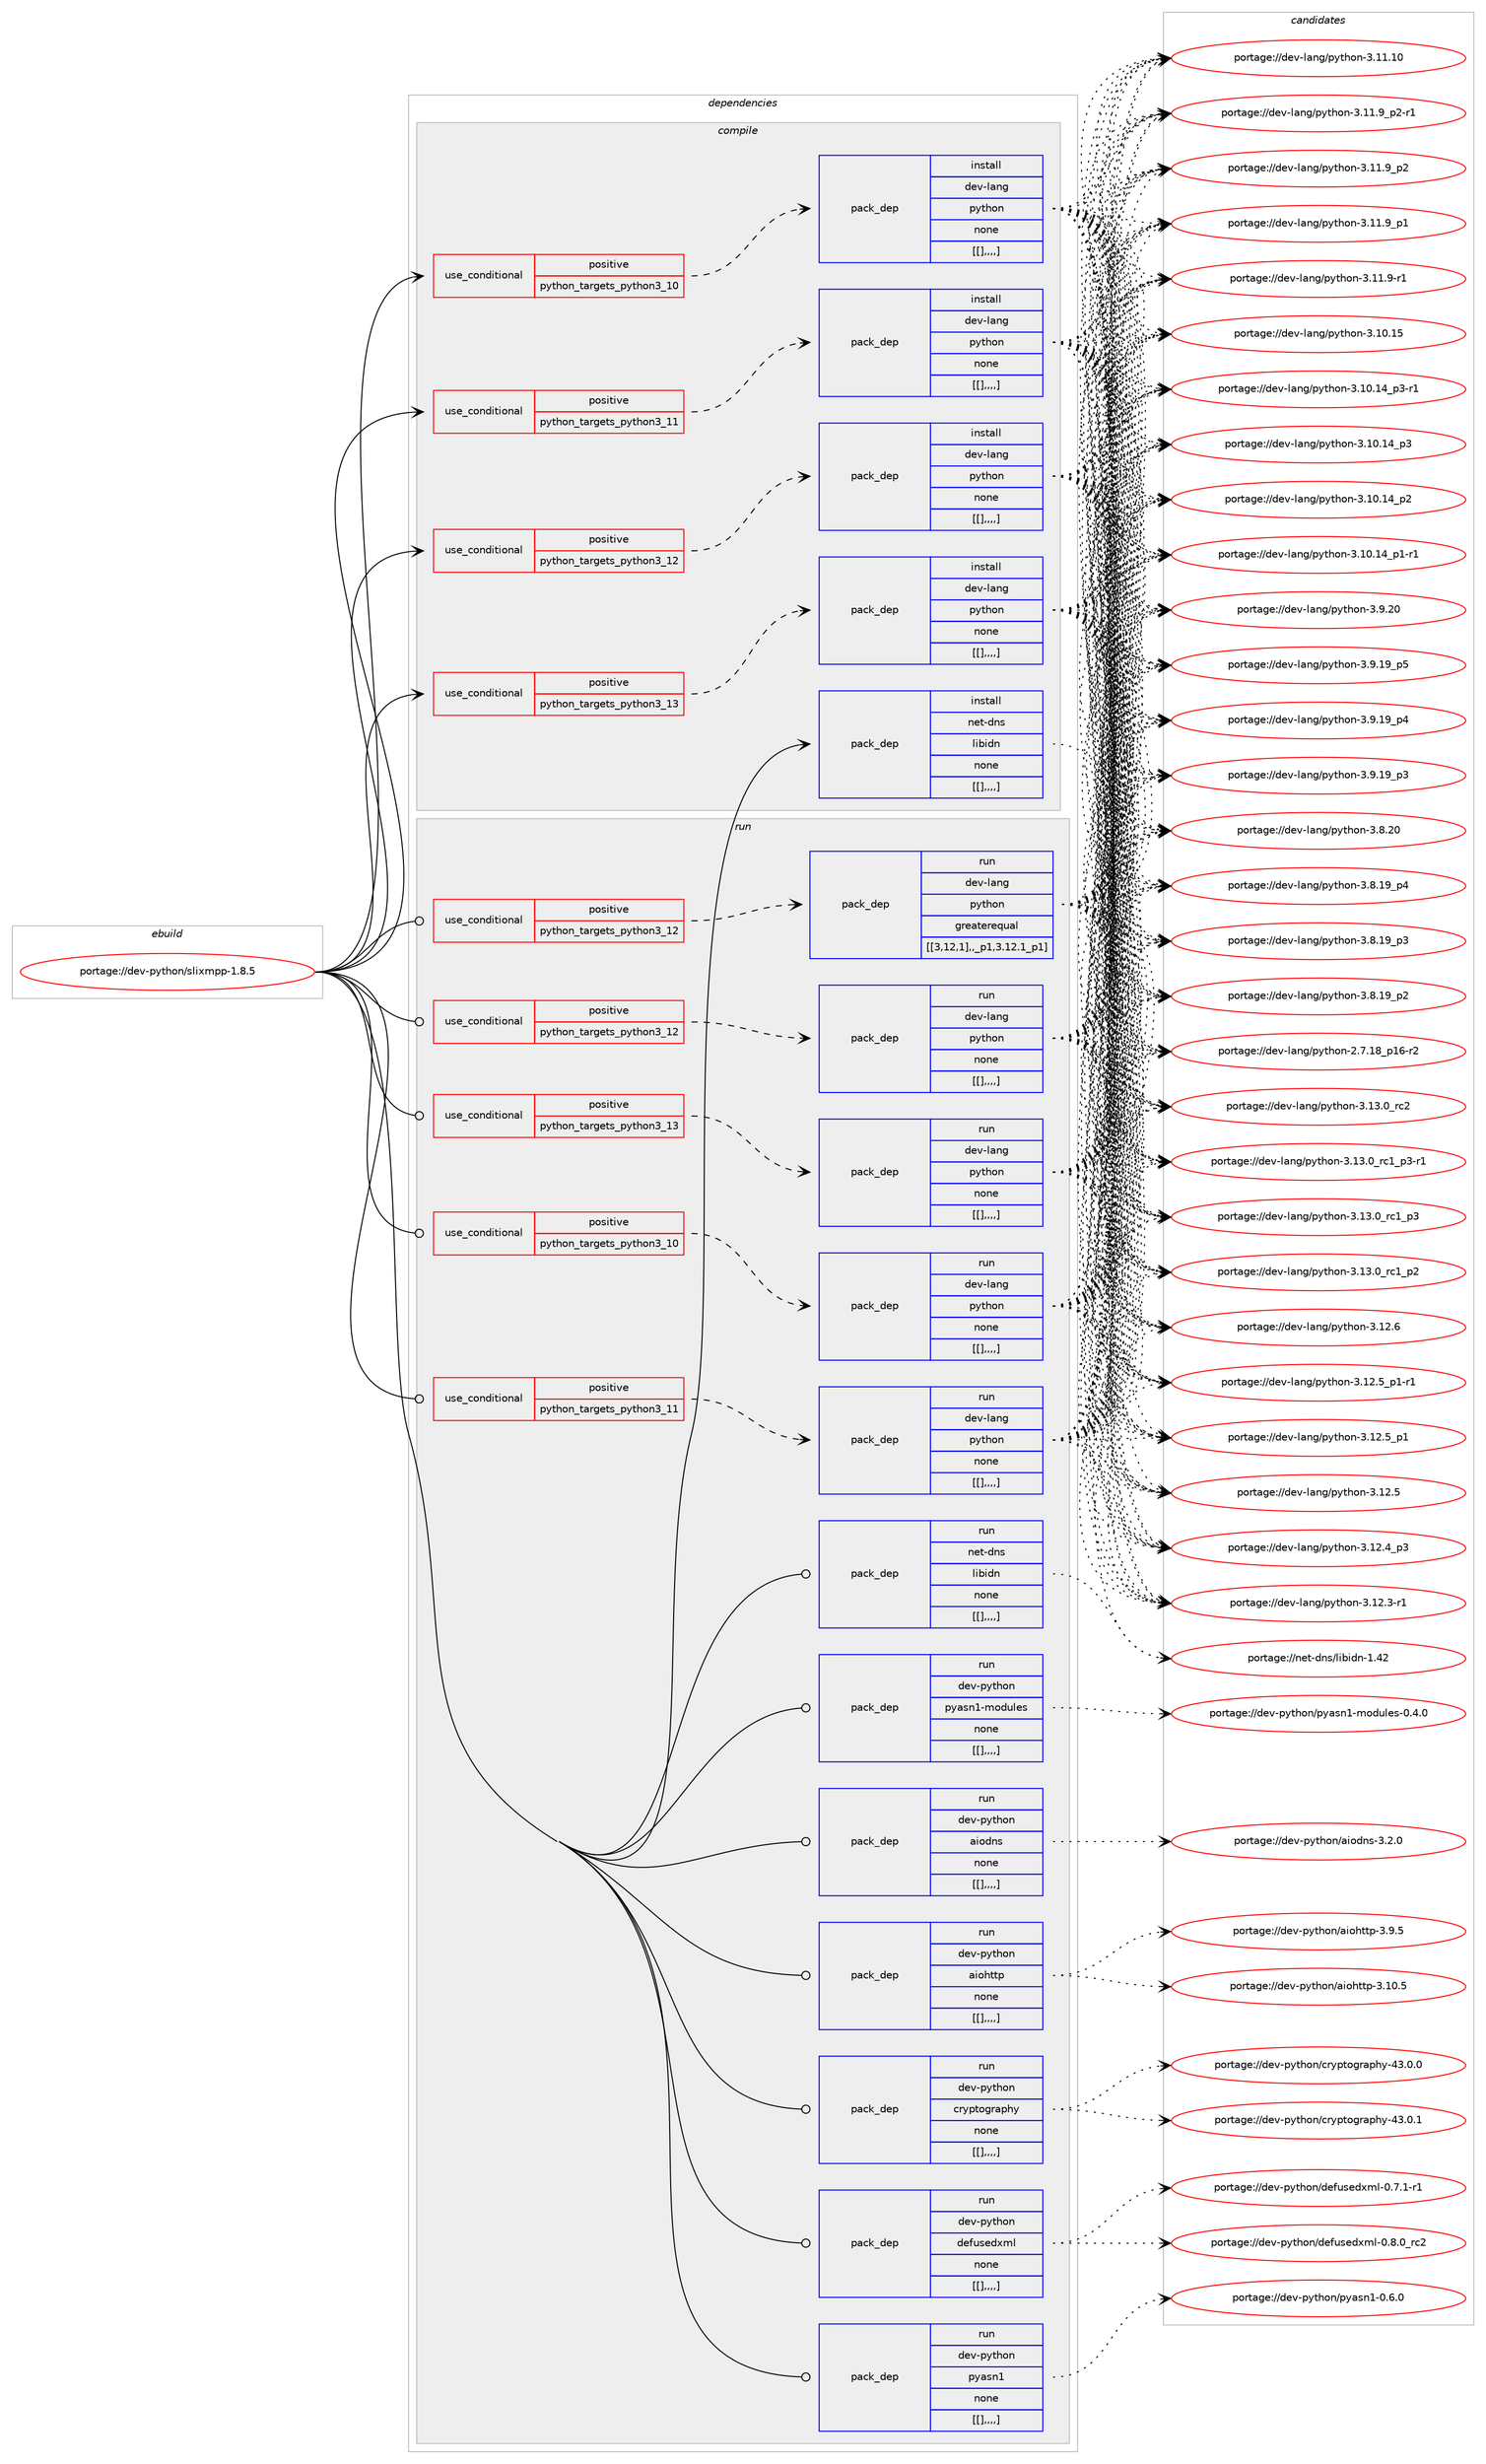 digraph prolog {

# *************
# Graph options
# *************

newrank=true;
concentrate=true;
compound=true;
graph [rankdir=LR,fontname=Helvetica,fontsize=10,ranksep=1.5];#, ranksep=2.5, nodesep=0.2];
edge  [arrowhead=vee];
node  [fontname=Helvetica,fontsize=10];

# **********
# The ebuild
# **********

subgraph cluster_leftcol {
color=gray;
label=<<i>ebuild</i>>;
id [label="portage://dev-python/slixmpp-1.8.5", color=red, width=4, href="../dev-python/slixmpp-1.8.5.svg"];
}

# ****************
# The dependencies
# ****************

subgraph cluster_midcol {
color=gray;
label=<<i>dependencies</i>>;
subgraph cluster_compile {
fillcolor="#eeeeee";
style=filled;
label=<<i>compile</i>>;
subgraph cond40628 {
dependency165518 [label=<<TABLE BORDER="0" CELLBORDER="1" CELLSPACING="0" CELLPADDING="4"><TR><TD ROWSPAN="3" CELLPADDING="10">use_conditional</TD></TR><TR><TD>positive</TD></TR><TR><TD>python_targets_python3_10</TD></TR></TABLE>>, shape=none, color=red];
subgraph pack123629 {
dependency165519 [label=<<TABLE BORDER="0" CELLBORDER="1" CELLSPACING="0" CELLPADDING="4" WIDTH="220"><TR><TD ROWSPAN="6" CELLPADDING="30">pack_dep</TD></TR><TR><TD WIDTH="110">install</TD></TR><TR><TD>dev-lang</TD></TR><TR><TD>python</TD></TR><TR><TD>none</TD></TR><TR><TD>[[],,,,]</TD></TR></TABLE>>, shape=none, color=blue];
}
dependency165518:e -> dependency165519:w [weight=20,style="dashed",arrowhead="vee"];
}
id:e -> dependency165518:w [weight=20,style="solid",arrowhead="vee"];
subgraph cond40629 {
dependency165520 [label=<<TABLE BORDER="0" CELLBORDER="1" CELLSPACING="0" CELLPADDING="4"><TR><TD ROWSPAN="3" CELLPADDING="10">use_conditional</TD></TR><TR><TD>positive</TD></TR><TR><TD>python_targets_python3_11</TD></TR></TABLE>>, shape=none, color=red];
subgraph pack123630 {
dependency165521 [label=<<TABLE BORDER="0" CELLBORDER="1" CELLSPACING="0" CELLPADDING="4" WIDTH="220"><TR><TD ROWSPAN="6" CELLPADDING="30">pack_dep</TD></TR><TR><TD WIDTH="110">install</TD></TR><TR><TD>dev-lang</TD></TR><TR><TD>python</TD></TR><TR><TD>none</TD></TR><TR><TD>[[],,,,]</TD></TR></TABLE>>, shape=none, color=blue];
}
dependency165520:e -> dependency165521:w [weight=20,style="dashed",arrowhead="vee"];
}
id:e -> dependency165520:w [weight=20,style="solid",arrowhead="vee"];
subgraph cond40630 {
dependency165522 [label=<<TABLE BORDER="0" CELLBORDER="1" CELLSPACING="0" CELLPADDING="4"><TR><TD ROWSPAN="3" CELLPADDING="10">use_conditional</TD></TR><TR><TD>positive</TD></TR><TR><TD>python_targets_python3_12</TD></TR></TABLE>>, shape=none, color=red];
subgraph pack123631 {
dependency165523 [label=<<TABLE BORDER="0" CELLBORDER="1" CELLSPACING="0" CELLPADDING="4" WIDTH="220"><TR><TD ROWSPAN="6" CELLPADDING="30">pack_dep</TD></TR><TR><TD WIDTH="110">install</TD></TR><TR><TD>dev-lang</TD></TR><TR><TD>python</TD></TR><TR><TD>none</TD></TR><TR><TD>[[],,,,]</TD></TR></TABLE>>, shape=none, color=blue];
}
dependency165522:e -> dependency165523:w [weight=20,style="dashed",arrowhead="vee"];
}
id:e -> dependency165522:w [weight=20,style="solid",arrowhead="vee"];
subgraph cond40631 {
dependency165524 [label=<<TABLE BORDER="0" CELLBORDER="1" CELLSPACING="0" CELLPADDING="4"><TR><TD ROWSPAN="3" CELLPADDING="10">use_conditional</TD></TR><TR><TD>positive</TD></TR><TR><TD>python_targets_python3_13</TD></TR></TABLE>>, shape=none, color=red];
subgraph pack123632 {
dependency165525 [label=<<TABLE BORDER="0" CELLBORDER="1" CELLSPACING="0" CELLPADDING="4" WIDTH="220"><TR><TD ROWSPAN="6" CELLPADDING="30">pack_dep</TD></TR><TR><TD WIDTH="110">install</TD></TR><TR><TD>dev-lang</TD></TR><TR><TD>python</TD></TR><TR><TD>none</TD></TR><TR><TD>[[],,,,]</TD></TR></TABLE>>, shape=none, color=blue];
}
dependency165524:e -> dependency165525:w [weight=20,style="dashed",arrowhead="vee"];
}
id:e -> dependency165524:w [weight=20,style="solid",arrowhead="vee"];
subgraph pack123633 {
dependency165526 [label=<<TABLE BORDER="0" CELLBORDER="1" CELLSPACING="0" CELLPADDING="4" WIDTH="220"><TR><TD ROWSPAN="6" CELLPADDING="30">pack_dep</TD></TR><TR><TD WIDTH="110">install</TD></TR><TR><TD>net-dns</TD></TR><TR><TD>libidn</TD></TR><TR><TD>none</TD></TR><TR><TD>[[],,,,]</TD></TR></TABLE>>, shape=none, color=blue];
}
id:e -> dependency165526:w [weight=20,style="solid",arrowhead="vee"];
}
subgraph cluster_compileandrun {
fillcolor="#eeeeee";
style=filled;
label=<<i>compile and run</i>>;
}
subgraph cluster_run {
fillcolor="#eeeeee";
style=filled;
label=<<i>run</i>>;
subgraph cond40632 {
dependency165527 [label=<<TABLE BORDER="0" CELLBORDER="1" CELLSPACING="0" CELLPADDING="4"><TR><TD ROWSPAN="3" CELLPADDING="10">use_conditional</TD></TR><TR><TD>positive</TD></TR><TR><TD>python_targets_python3_10</TD></TR></TABLE>>, shape=none, color=red];
subgraph pack123634 {
dependency165528 [label=<<TABLE BORDER="0" CELLBORDER="1" CELLSPACING="0" CELLPADDING="4" WIDTH="220"><TR><TD ROWSPAN="6" CELLPADDING="30">pack_dep</TD></TR><TR><TD WIDTH="110">run</TD></TR><TR><TD>dev-lang</TD></TR><TR><TD>python</TD></TR><TR><TD>none</TD></TR><TR><TD>[[],,,,]</TD></TR></TABLE>>, shape=none, color=blue];
}
dependency165527:e -> dependency165528:w [weight=20,style="dashed",arrowhead="vee"];
}
id:e -> dependency165527:w [weight=20,style="solid",arrowhead="odot"];
subgraph cond40633 {
dependency165529 [label=<<TABLE BORDER="0" CELLBORDER="1" CELLSPACING="0" CELLPADDING="4"><TR><TD ROWSPAN="3" CELLPADDING="10">use_conditional</TD></TR><TR><TD>positive</TD></TR><TR><TD>python_targets_python3_11</TD></TR></TABLE>>, shape=none, color=red];
subgraph pack123635 {
dependency165530 [label=<<TABLE BORDER="0" CELLBORDER="1" CELLSPACING="0" CELLPADDING="4" WIDTH="220"><TR><TD ROWSPAN="6" CELLPADDING="30">pack_dep</TD></TR><TR><TD WIDTH="110">run</TD></TR><TR><TD>dev-lang</TD></TR><TR><TD>python</TD></TR><TR><TD>none</TD></TR><TR><TD>[[],,,,]</TD></TR></TABLE>>, shape=none, color=blue];
}
dependency165529:e -> dependency165530:w [weight=20,style="dashed",arrowhead="vee"];
}
id:e -> dependency165529:w [weight=20,style="solid",arrowhead="odot"];
subgraph cond40634 {
dependency165531 [label=<<TABLE BORDER="0" CELLBORDER="1" CELLSPACING="0" CELLPADDING="4"><TR><TD ROWSPAN="3" CELLPADDING="10">use_conditional</TD></TR><TR><TD>positive</TD></TR><TR><TD>python_targets_python3_12</TD></TR></TABLE>>, shape=none, color=red];
subgraph pack123636 {
dependency165532 [label=<<TABLE BORDER="0" CELLBORDER="1" CELLSPACING="0" CELLPADDING="4" WIDTH="220"><TR><TD ROWSPAN="6" CELLPADDING="30">pack_dep</TD></TR><TR><TD WIDTH="110">run</TD></TR><TR><TD>dev-lang</TD></TR><TR><TD>python</TD></TR><TR><TD>greaterequal</TD></TR><TR><TD>[[3,12,1],,_p1,3.12.1_p1]</TD></TR></TABLE>>, shape=none, color=blue];
}
dependency165531:e -> dependency165532:w [weight=20,style="dashed",arrowhead="vee"];
}
id:e -> dependency165531:w [weight=20,style="solid",arrowhead="odot"];
subgraph cond40635 {
dependency165533 [label=<<TABLE BORDER="0" CELLBORDER="1" CELLSPACING="0" CELLPADDING="4"><TR><TD ROWSPAN="3" CELLPADDING="10">use_conditional</TD></TR><TR><TD>positive</TD></TR><TR><TD>python_targets_python3_12</TD></TR></TABLE>>, shape=none, color=red];
subgraph pack123637 {
dependency165534 [label=<<TABLE BORDER="0" CELLBORDER="1" CELLSPACING="0" CELLPADDING="4" WIDTH="220"><TR><TD ROWSPAN="6" CELLPADDING="30">pack_dep</TD></TR><TR><TD WIDTH="110">run</TD></TR><TR><TD>dev-lang</TD></TR><TR><TD>python</TD></TR><TR><TD>none</TD></TR><TR><TD>[[],,,,]</TD></TR></TABLE>>, shape=none, color=blue];
}
dependency165533:e -> dependency165534:w [weight=20,style="dashed",arrowhead="vee"];
}
id:e -> dependency165533:w [weight=20,style="solid",arrowhead="odot"];
subgraph cond40636 {
dependency165535 [label=<<TABLE BORDER="0" CELLBORDER="1" CELLSPACING="0" CELLPADDING="4"><TR><TD ROWSPAN="3" CELLPADDING="10">use_conditional</TD></TR><TR><TD>positive</TD></TR><TR><TD>python_targets_python3_13</TD></TR></TABLE>>, shape=none, color=red];
subgraph pack123638 {
dependency165536 [label=<<TABLE BORDER="0" CELLBORDER="1" CELLSPACING="0" CELLPADDING="4" WIDTH="220"><TR><TD ROWSPAN="6" CELLPADDING="30">pack_dep</TD></TR><TR><TD WIDTH="110">run</TD></TR><TR><TD>dev-lang</TD></TR><TR><TD>python</TD></TR><TR><TD>none</TD></TR><TR><TD>[[],,,,]</TD></TR></TABLE>>, shape=none, color=blue];
}
dependency165535:e -> dependency165536:w [weight=20,style="dashed",arrowhead="vee"];
}
id:e -> dependency165535:w [weight=20,style="solid",arrowhead="odot"];
subgraph pack123639 {
dependency165537 [label=<<TABLE BORDER="0" CELLBORDER="1" CELLSPACING="0" CELLPADDING="4" WIDTH="220"><TR><TD ROWSPAN="6" CELLPADDING="30">pack_dep</TD></TR><TR><TD WIDTH="110">run</TD></TR><TR><TD>dev-python</TD></TR><TR><TD>aiodns</TD></TR><TR><TD>none</TD></TR><TR><TD>[[],,,,]</TD></TR></TABLE>>, shape=none, color=blue];
}
id:e -> dependency165537:w [weight=20,style="solid",arrowhead="odot"];
subgraph pack123640 {
dependency165538 [label=<<TABLE BORDER="0" CELLBORDER="1" CELLSPACING="0" CELLPADDING="4" WIDTH="220"><TR><TD ROWSPAN="6" CELLPADDING="30">pack_dep</TD></TR><TR><TD WIDTH="110">run</TD></TR><TR><TD>dev-python</TD></TR><TR><TD>aiohttp</TD></TR><TR><TD>none</TD></TR><TR><TD>[[],,,,]</TD></TR></TABLE>>, shape=none, color=blue];
}
id:e -> dependency165538:w [weight=20,style="solid",arrowhead="odot"];
subgraph pack123641 {
dependency165539 [label=<<TABLE BORDER="0" CELLBORDER="1" CELLSPACING="0" CELLPADDING="4" WIDTH="220"><TR><TD ROWSPAN="6" CELLPADDING="30">pack_dep</TD></TR><TR><TD WIDTH="110">run</TD></TR><TR><TD>dev-python</TD></TR><TR><TD>cryptography</TD></TR><TR><TD>none</TD></TR><TR><TD>[[],,,,]</TD></TR></TABLE>>, shape=none, color=blue];
}
id:e -> dependency165539:w [weight=20,style="solid",arrowhead="odot"];
subgraph pack123642 {
dependency165540 [label=<<TABLE BORDER="0" CELLBORDER="1" CELLSPACING="0" CELLPADDING="4" WIDTH="220"><TR><TD ROWSPAN="6" CELLPADDING="30">pack_dep</TD></TR><TR><TD WIDTH="110">run</TD></TR><TR><TD>dev-python</TD></TR><TR><TD>defusedxml</TD></TR><TR><TD>none</TD></TR><TR><TD>[[],,,,]</TD></TR></TABLE>>, shape=none, color=blue];
}
id:e -> dependency165540:w [weight=20,style="solid",arrowhead="odot"];
subgraph pack123643 {
dependency165541 [label=<<TABLE BORDER="0" CELLBORDER="1" CELLSPACING="0" CELLPADDING="4" WIDTH="220"><TR><TD ROWSPAN="6" CELLPADDING="30">pack_dep</TD></TR><TR><TD WIDTH="110">run</TD></TR><TR><TD>dev-python</TD></TR><TR><TD>pyasn1</TD></TR><TR><TD>none</TD></TR><TR><TD>[[],,,,]</TD></TR></TABLE>>, shape=none, color=blue];
}
id:e -> dependency165541:w [weight=20,style="solid",arrowhead="odot"];
subgraph pack123644 {
dependency165542 [label=<<TABLE BORDER="0" CELLBORDER="1" CELLSPACING="0" CELLPADDING="4" WIDTH="220"><TR><TD ROWSPAN="6" CELLPADDING="30">pack_dep</TD></TR><TR><TD WIDTH="110">run</TD></TR><TR><TD>dev-python</TD></TR><TR><TD>pyasn1-modules</TD></TR><TR><TD>none</TD></TR><TR><TD>[[],,,,]</TD></TR></TABLE>>, shape=none, color=blue];
}
id:e -> dependency165542:w [weight=20,style="solid",arrowhead="odot"];
subgraph pack123645 {
dependency165543 [label=<<TABLE BORDER="0" CELLBORDER="1" CELLSPACING="0" CELLPADDING="4" WIDTH="220"><TR><TD ROWSPAN="6" CELLPADDING="30">pack_dep</TD></TR><TR><TD WIDTH="110">run</TD></TR><TR><TD>net-dns</TD></TR><TR><TD>libidn</TD></TR><TR><TD>none</TD></TR><TR><TD>[[],,,,]</TD></TR></TABLE>>, shape=none, color=blue];
}
id:e -> dependency165543:w [weight=20,style="solid",arrowhead="odot"];
}
}

# **************
# The candidates
# **************

subgraph cluster_choices {
rank=same;
color=gray;
label=<<i>candidates</i>>;

subgraph choice123629 {
color=black;
nodesep=1;
choice10010111845108971101034711212111610411111045514649514648951149950 [label="portage://dev-lang/python-3.13.0_rc2", color=red, width=4,href="../dev-lang/python-3.13.0_rc2.svg"];
choice1001011184510897110103471121211161041111104551464951464895114994995112514511449 [label="portage://dev-lang/python-3.13.0_rc1_p3-r1", color=red, width=4,href="../dev-lang/python-3.13.0_rc1_p3-r1.svg"];
choice100101118451089711010347112121116104111110455146495146489511499499511251 [label="portage://dev-lang/python-3.13.0_rc1_p3", color=red, width=4,href="../dev-lang/python-3.13.0_rc1_p3.svg"];
choice100101118451089711010347112121116104111110455146495146489511499499511250 [label="portage://dev-lang/python-3.13.0_rc1_p2", color=red, width=4,href="../dev-lang/python-3.13.0_rc1_p2.svg"];
choice10010111845108971101034711212111610411111045514649504654 [label="portage://dev-lang/python-3.12.6", color=red, width=4,href="../dev-lang/python-3.12.6.svg"];
choice1001011184510897110103471121211161041111104551464950465395112494511449 [label="portage://dev-lang/python-3.12.5_p1-r1", color=red, width=4,href="../dev-lang/python-3.12.5_p1-r1.svg"];
choice100101118451089711010347112121116104111110455146495046539511249 [label="portage://dev-lang/python-3.12.5_p1", color=red, width=4,href="../dev-lang/python-3.12.5_p1.svg"];
choice10010111845108971101034711212111610411111045514649504653 [label="portage://dev-lang/python-3.12.5", color=red, width=4,href="../dev-lang/python-3.12.5.svg"];
choice100101118451089711010347112121116104111110455146495046529511251 [label="portage://dev-lang/python-3.12.4_p3", color=red, width=4,href="../dev-lang/python-3.12.4_p3.svg"];
choice100101118451089711010347112121116104111110455146495046514511449 [label="portage://dev-lang/python-3.12.3-r1", color=red, width=4,href="../dev-lang/python-3.12.3-r1.svg"];
choice1001011184510897110103471121211161041111104551464949464948 [label="portage://dev-lang/python-3.11.10", color=red, width=4,href="../dev-lang/python-3.11.10.svg"];
choice1001011184510897110103471121211161041111104551464949465795112504511449 [label="portage://dev-lang/python-3.11.9_p2-r1", color=red, width=4,href="../dev-lang/python-3.11.9_p2-r1.svg"];
choice100101118451089711010347112121116104111110455146494946579511250 [label="portage://dev-lang/python-3.11.9_p2", color=red, width=4,href="../dev-lang/python-3.11.9_p2.svg"];
choice100101118451089711010347112121116104111110455146494946579511249 [label="portage://dev-lang/python-3.11.9_p1", color=red, width=4,href="../dev-lang/python-3.11.9_p1.svg"];
choice100101118451089711010347112121116104111110455146494946574511449 [label="portage://dev-lang/python-3.11.9-r1", color=red, width=4,href="../dev-lang/python-3.11.9-r1.svg"];
choice1001011184510897110103471121211161041111104551464948464953 [label="portage://dev-lang/python-3.10.15", color=red, width=4,href="../dev-lang/python-3.10.15.svg"];
choice100101118451089711010347112121116104111110455146494846495295112514511449 [label="portage://dev-lang/python-3.10.14_p3-r1", color=red, width=4,href="../dev-lang/python-3.10.14_p3-r1.svg"];
choice10010111845108971101034711212111610411111045514649484649529511251 [label="portage://dev-lang/python-3.10.14_p3", color=red, width=4,href="../dev-lang/python-3.10.14_p3.svg"];
choice10010111845108971101034711212111610411111045514649484649529511250 [label="portage://dev-lang/python-3.10.14_p2", color=red, width=4,href="../dev-lang/python-3.10.14_p2.svg"];
choice100101118451089711010347112121116104111110455146494846495295112494511449 [label="portage://dev-lang/python-3.10.14_p1-r1", color=red, width=4,href="../dev-lang/python-3.10.14_p1-r1.svg"];
choice10010111845108971101034711212111610411111045514657465048 [label="portage://dev-lang/python-3.9.20", color=red, width=4,href="../dev-lang/python-3.9.20.svg"];
choice100101118451089711010347112121116104111110455146574649579511253 [label="portage://dev-lang/python-3.9.19_p5", color=red, width=4,href="../dev-lang/python-3.9.19_p5.svg"];
choice100101118451089711010347112121116104111110455146574649579511252 [label="portage://dev-lang/python-3.9.19_p4", color=red, width=4,href="../dev-lang/python-3.9.19_p4.svg"];
choice100101118451089711010347112121116104111110455146574649579511251 [label="portage://dev-lang/python-3.9.19_p3", color=red, width=4,href="../dev-lang/python-3.9.19_p3.svg"];
choice10010111845108971101034711212111610411111045514656465048 [label="portage://dev-lang/python-3.8.20", color=red, width=4,href="../dev-lang/python-3.8.20.svg"];
choice100101118451089711010347112121116104111110455146564649579511252 [label="portage://dev-lang/python-3.8.19_p4", color=red, width=4,href="../dev-lang/python-3.8.19_p4.svg"];
choice100101118451089711010347112121116104111110455146564649579511251 [label="portage://dev-lang/python-3.8.19_p3", color=red, width=4,href="../dev-lang/python-3.8.19_p3.svg"];
choice100101118451089711010347112121116104111110455146564649579511250 [label="portage://dev-lang/python-3.8.19_p2", color=red, width=4,href="../dev-lang/python-3.8.19_p2.svg"];
choice100101118451089711010347112121116104111110455046554649569511249544511450 [label="portage://dev-lang/python-2.7.18_p16-r2", color=red, width=4,href="../dev-lang/python-2.7.18_p16-r2.svg"];
dependency165519:e -> choice10010111845108971101034711212111610411111045514649514648951149950:w [style=dotted,weight="100"];
dependency165519:e -> choice1001011184510897110103471121211161041111104551464951464895114994995112514511449:w [style=dotted,weight="100"];
dependency165519:e -> choice100101118451089711010347112121116104111110455146495146489511499499511251:w [style=dotted,weight="100"];
dependency165519:e -> choice100101118451089711010347112121116104111110455146495146489511499499511250:w [style=dotted,weight="100"];
dependency165519:e -> choice10010111845108971101034711212111610411111045514649504654:w [style=dotted,weight="100"];
dependency165519:e -> choice1001011184510897110103471121211161041111104551464950465395112494511449:w [style=dotted,weight="100"];
dependency165519:e -> choice100101118451089711010347112121116104111110455146495046539511249:w [style=dotted,weight="100"];
dependency165519:e -> choice10010111845108971101034711212111610411111045514649504653:w [style=dotted,weight="100"];
dependency165519:e -> choice100101118451089711010347112121116104111110455146495046529511251:w [style=dotted,weight="100"];
dependency165519:e -> choice100101118451089711010347112121116104111110455146495046514511449:w [style=dotted,weight="100"];
dependency165519:e -> choice1001011184510897110103471121211161041111104551464949464948:w [style=dotted,weight="100"];
dependency165519:e -> choice1001011184510897110103471121211161041111104551464949465795112504511449:w [style=dotted,weight="100"];
dependency165519:e -> choice100101118451089711010347112121116104111110455146494946579511250:w [style=dotted,weight="100"];
dependency165519:e -> choice100101118451089711010347112121116104111110455146494946579511249:w [style=dotted,weight="100"];
dependency165519:e -> choice100101118451089711010347112121116104111110455146494946574511449:w [style=dotted,weight="100"];
dependency165519:e -> choice1001011184510897110103471121211161041111104551464948464953:w [style=dotted,weight="100"];
dependency165519:e -> choice100101118451089711010347112121116104111110455146494846495295112514511449:w [style=dotted,weight="100"];
dependency165519:e -> choice10010111845108971101034711212111610411111045514649484649529511251:w [style=dotted,weight="100"];
dependency165519:e -> choice10010111845108971101034711212111610411111045514649484649529511250:w [style=dotted,weight="100"];
dependency165519:e -> choice100101118451089711010347112121116104111110455146494846495295112494511449:w [style=dotted,weight="100"];
dependency165519:e -> choice10010111845108971101034711212111610411111045514657465048:w [style=dotted,weight="100"];
dependency165519:e -> choice100101118451089711010347112121116104111110455146574649579511253:w [style=dotted,weight="100"];
dependency165519:e -> choice100101118451089711010347112121116104111110455146574649579511252:w [style=dotted,weight="100"];
dependency165519:e -> choice100101118451089711010347112121116104111110455146574649579511251:w [style=dotted,weight="100"];
dependency165519:e -> choice10010111845108971101034711212111610411111045514656465048:w [style=dotted,weight="100"];
dependency165519:e -> choice100101118451089711010347112121116104111110455146564649579511252:w [style=dotted,weight="100"];
dependency165519:e -> choice100101118451089711010347112121116104111110455146564649579511251:w [style=dotted,weight="100"];
dependency165519:e -> choice100101118451089711010347112121116104111110455146564649579511250:w [style=dotted,weight="100"];
dependency165519:e -> choice100101118451089711010347112121116104111110455046554649569511249544511450:w [style=dotted,weight="100"];
}
subgraph choice123630 {
color=black;
nodesep=1;
choice10010111845108971101034711212111610411111045514649514648951149950 [label="portage://dev-lang/python-3.13.0_rc2", color=red, width=4,href="../dev-lang/python-3.13.0_rc2.svg"];
choice1001011184510897110103471121211161041111104551464951464895114994995112514511449 [label="portage://dev-lang/python-3.13.0_rc1_p3-r1", color=red, width=4,href="../dev-lang/python-3.13.0_rc1_p3-r1.svg"];
choice100101118451089711010347112121116104111110455146495146489511499499511251 [label="portage://dev-lang/python-3.13.0_rc1_p3", color=red, width=4,href="../dev-lang/python-3.13.0_rc1_p3.svg"];
choice100101118451089711010347112121116104111110455146495146489511499499511250 [label="portage://dev-lang/python-3.13.0_rc1_p2", color=red, width=4,href="../dev-lang/python-3.13.0_rc1_p2.svg"];
choice10010111845108971101034711212111610411111045514649504654 [label="portage://dev-lang/python-3.12.6", color=red, width=4,href="../dev-lang/python-3.12.6.svg"];
choice1001011184510897110103471121211161041111104551464950465395112494511449 [label="portage://dev-lang/python-3.12.5_p1-r1", color=red, width=4,href="../dev-lang/python-3.12.5_p1-r1.svg"];
choice100101118451089711010347112121116104111110455146495046539511249 [label="portage://dev-lang/python-3.12.5_p1", color=red, width=4,href="../dev-lang/python-3.12.5_p1.svg"];
choice10010111845108971101034711212111610411111045514649504653 [label="portage://dev-lang/python-3.12.5", color=red, width=4,href="../dev-lang/python-3.12.5.svg"];
choice100101118451089711010347112121116104111110455146495046529511251 [label="portage://dev-lang/python-3.12.4_p3", color=red, width=4,href="../dev-lang/python-3.12.4_p3.svg"];
choice100101118451089711010347112121116104111110455146495046514511449 [label="portage://dev-lang/python-3.12.3-r1", color=red, width=4,href="../dev-lang/python-3.12.3-r1.svg"];
choice1001011184510897110103471121211161041111104551464949464948 [label="portage://dev-lang/python-3.11.10", color=red, width=4,href="../dev-lang/python-3.11.10.svg"];
choice1001011184510897110103471121211161041111104551464949465795112504511449 [label="portage://dev-lang/python-3.11.9_p2-r1", color=red, width=4,href="../dev-lang/python-3.11.9_p2-r1.svg"];
choice100101118451089711010347112121116104111110455146494946579511250 [label="portage://dev-lang/python-3.11.9_p2", color=red, width=4,href="../dev-lang/python-3.11.9_p2.svg"];
choice100101118451089711010347112121116104111110455146494946579511249 [label="portage://dev-lang/python-3.11.9_p1", color=red, width=4,href="../dev-lang/python-3.11.9_p1.svg"];
choice100101118451089711010347112121116104111110455146494946574511449 [label="portage://dev-lang/python-3.11.9-r1", color=red, width=4,href="../dev-lang/python-3.11.9-r1.svg"];
choice1001011184510897110103471121211161041111104551464948464953 [label="portage://dev-lang/python-3.10.15", color=red, width=4,href="../dev-lang/python-3.10.15.svg"];
choice100101118451089711010347112121116104111110455146494846495295112514511449 [label="portage://dev-lang/python-3.10.14_p3-r1", color=red, width=4,href="../dev-lang/python-3.10.14_p3-r1.svg"];
choice10010111845108971101034711212111610411111045514649484649529511251 [label="portage://dev-lang/python-3.10.14_p3", color=red, width=4,href="../dev-lang/python-3.10.14_p3.svg"];
choice10010111845108971101034711212111610411111045514649484649529511250 [label="portage://dev-lang/python-3.10.14_p2", color=red, width=4,href="../dev-lang/python-3.10.14_p2.svg"];
choice100101118451089711010347112121116104111110455146494846495295112494511449 [label="portage://dev-lang/python-3.10.14_p1-r1", color=red, width=4,href="../dev-lang/python-3.10.14_p1-r1.svg"];
choice10010111845108971101034711212111610411111045514657465048 [label="portage://dev-lang/python-3.9.20", color=red, width=4,href="../dev-lang/python-3.9.20.svg"];
choice100101118451089711010347112121116104111110455146574649579511253 [label="portage://dev-lang/python-3.9.19_p5", color=red, width=4,href="../dev-lang/python-3.9.19_p5.svg"];
choice100101118451089711010347112121116104111110455146574649579511252 [label="portage://dev-lang/python-3.9.19_p4", color=red, width=4,href="../dev-lang/python-3.9.19_p4.svg"];
choice100101118451089711010347112121116104111110455146574649579511251 [label="portage://dev-lang/python-3.9.19_p3", color=red, width=4,href="../dev-lang/python-3.9.19_p3.svg"];
choice10010111845108971101034711212111610411111045514656465048 [label="portage://dev-lang/python-3.8.20", color=red, width=4,href="../dev-lang/python-3.8.20.svg"];
choice100101118451089711010347112121116104111110455146564649579511252 [label="portage://dev-lang/python-3.8.19_p4", color=red, width=4,href="../dev-lang/python-3.8.19_p4.svg"];
choice100101118451089711010347112121116104111110455146564649579511251 [label="portage://dev-lang/python-3.8.19_p3", color=red, width=4,href="../dev-lang/python-3.8.19_p3.svg"];
choice100101118451089711010347112121116104111110455146564649579511250 [label="portage://dev-lang/python-3.8.19_p2", color=red, width=4,href="../dev-lang/python-3.8.19_p2.svg"];
choice100101118451089711010347112121116104111110455046554649569511249544511450 [label="portage://dev-lang/python-2.7.18_p16-r2", color=red, width=4,href="../dev-lang/python-2.7.18_p16-r2.svg"];
dependency165521:e -> choice10010111845108971101034711212111610411111045514649514648951149950:w [style=dotted,weight="100"];
dependency165521:e -> choice1001011184510897110103471121211161041111104551464951464895114994995112514511449:w [style=dotted,weight="100"];
dependency165521:e -> choice100101118451089711010347112121116104111110455146495146489511499499511251:w [style=dotted,weight="100"];
dependency165521:e -> choice100101118451089711010347112121116104111110455146495146489511499499511250:w [style=dotted,weight="100"];
dependency165521:e -> choice10010111845108971101034711212111610411111045514649504654:w [style=dotted,weight="100"];
dependency165521:e -> choice1001011184510897110103471121211161041111104551464950465395112494511449:w [style=dotted,weight="100"];
dependency165521:e -> choice100101118451089711010347112121116104111110455146495046539511249:w [style=dotted,weight="100"];
dependency165521:e -> choice10010111845108971101034711212111610411111045514649504653:w [style=dotted,weight="100"];
dependency165521:e -> choice100101118451089711010347112121116104111110455146495046529511251:w [style=dotted,weight="100"];
dependency165521:e -> choice100101118451089711010347112121116104111110455146495046514511449:w [style=dotted,weight="100"];
dependency165521:e -> choice1001011184510897110103471121211161041111104551464949464948:w [style=dotted,weight="100"];
dependency165521:e -> choice1001011184510897110103471121211161041111104551464949465795112504511449:w [style=dotted,weight="100"];
dependency165521:e -> choice100101118451089711010347112121116104111110455146494946579511250:w [style=dotted,weight="100"];
dependency165521:e -> choice100101118451089711010347112121116104111110455146494946579511249:w [style=dotted,weight="100"];
dependency165521:e -> choice100101118451089711010347112121116104111110455146494946574511449:w [style=dotted,weight="100"];
dependency165521:e -> choice1001011184510897110103471121211161041111104551464948464953:w [style=dotted,weight="100"];
dependency165521:e -> choice100101118451089711010347112121116104111110455146494846495295112514511449:w [style=dotted,weight="100"];
dependency165521:e -> choice10010111845108971101034711212111610411111045514649484649529511251:w [style=dotted,weight="100"];
dependency165521:e -> choice10010111845108971101034711212111610411111045514649484649529511250:w [style=dotted,weight="100"];
dependency165521:e -> choice100101118451089711010347112121116104111110455146494846495295112494511449:w [style=dotted,weight="100"];
dependency165521:e -> choice10010111845108971101034711212111610411111045514657465048:w [style=dotted,weight="100"];
dependency165521:e -> choice100101118451089711010347112121116104111110455146574649579511253:w [style=dotted,weight="100"];
dependency165521:e -> choice100101118451089711010347112121116104111110455146574649579511252:w [style=dotted,weight="100"];
dependency165521:e -> choice100101118451089711010347112121116104111110455146574649579511251:w [style=dotted,weight="100"];
dependency165521:e -> choice10010111845108971101034711212111610411111045514656465048:w [style=dotted,weight="100"];
dependency165521:e -> choice100101118451089711010347112121116104111110455146564649579511252:w [style=dotted,weight="100"];
dependency165521:e -> choice100101118451089711010347112121116104111110455146564649579511251:w [style=dotted,weight="100"];
dependency165521:e -> choice100101118451089711010347112121116104111110455146564649579511250:w [style=dotted,weight="100"];
dependency165521:e -> choice100101118451089711010347112121116104111110455046554649569511249544511450:w [style=dotted,weight="100"];
}
subgraph choice123631 {
color=black;
nodesep=1;
choice10010111845108971101034711212111610411111045514649514648951149950 [label="portage://dev-lang/python-3.13.0_rc2", color=red, width=4,href="../dev-lang/python-3.13.0_rc2.svg"];
choice1001011184510897110103471121211161041111104551464951464895114994995112514511449 [label="portage://dev-lang/python-3.13.0_rc1_p3-r1", color=red, width=4,href="../dev-lang/python-3.13.0_rc1_p3-r1.svg"];
choice100101118451089711010347112121116104111110455146495146489511499499511251 [label="portage://dev-lang/python-3.13.0_rc1_p3", color=red, width=4,href="../dev-lang/python-3.13.0_rc1_p3.svg"];
choice100101118451089711010347112121116104111110455146495146489511499499511250 [label="portage://dev-lang/python-3.13.0_rc1_p2", color=red, width=4,href="../dev-lang/python-3.13.0_rc1_p2.svg"];
choice10010111845108971101034711212111610411111045514649504654 [label="portage://dev-lang/python-3.12.6", color=red, width=4,href="../dev-lang/python-3.12.6.svg"];
choice1001011184510897110103471121211161041111104551464950465395112494511449 [label="portage://dev-lang/python-3.12.5_p1-r1", color=red, width=4,href="../dev-lang/python-3.12.5_p1-r1.svg"];
choice100101118451089711010347112121116104111110455146495046539511249 [label="portage://dev-lang/python-3.12.5_p1", color=red, width=4,href="../dev-lang/python-3.12.5_p1.svg"];
choice10010111845108971101034711212111610411111045514649504653 [label="portage://dev-lang/python-3.12.5", color=red, width=4,href="../dev-lang/python-3.12.5.svg"];
choice100101118451089711010347112121116104111110455146495046529511251 [label="portage://dev-lang/python-3.12.4_p3", color=red, width=4,href="../dev-lang/python-3.12.4_p3.svg"];
choice100101118451089711010347112121116104111110455146495046514511449 [label="portage://dev-lang/python-3.12.3-r1", color=red, width=4,href="../dev-lang/python-3.12.3-r1.svg"];
choice1001011184510897110103471121211161041111104551464949464948 [label="portage://dev-lang/python-3.11.10", color=red, width=4,href="../dev-lang/python-3.11.10.svg"];
choice1001011184510897110103471121211161041111104551464949465795112504511449 [label="portage://dev-lang/python-3.11.9_p2-r1", color=red, width=4,href="../dev-lang/python-3.11.9_p2-r1.svg"];
choice100101118451089711010347112121116104111110455146494946579511250 [label="portage://dev-lang/python-3.11.9_p2", color=red, width=4,href="../dev-lang/python-3.11.9_p2.svg"];
choice100101118451089711010347112121116104111110455146494946579511249 [label="portage://dev-lang/python-3.11.9_p1", color=red, width=4,href="../dev-lang/python-3.11.9_p1.svg"];
choice100101118451089711010347112121116104111110455146494946574511449 [label="portage://dev-lang/python-3.11.9-r1", color=red, width=4,href="../dev-lang/python-3.11.9-r1.svg"];
choice1001011184510897110103471121211161041111104551464948464953 [label="portage://dev-lang/python-3.10.15", color=red, width=4,href="../dev-lang/python-3.10.15.svg"];
choice100101118451089711010347112121116104111110455146494846495295112514511449 [label="portage://dev-lang/python-3.10.14_p3-r1", color=red, width=4,href="../dev-lang/python-3.10.14_p3-r1.svg"];
choice10010111845108971101034711212111610411111045514649484649529511251 [label="portage://dev-lang/python-3.10.14_p3", color=red, width=4,href="../dev-lang/python-3.10.14_p3.svg"];
choice10010111845108971101034711212111610411111045514649484649529511250 [label="portage://dev-lang/python-3.10.14_p2", color=red, width=4,href="../dev-lang/python-3.10.14_p2.svg"];
choice100101118451089711010347112121116104111110455146494846495295112494511449 [label="portage://dev-lang/python-3.10.14_p1-r1", color=red, width=4,href="../dev-lang/python-3.10.14_p1-r1.svg"];
choice10010111845108971101034711212111610411111045514657465048 [label="portage://dev-lang/python-3.9.20", color=red, width=4,href="../dev-lang/python-3.9.20.svg"];
choice100101118451089711010347112121116104111110455146574649579511253 [label="portage://dev-lang/python-3.9.19_p5", color=red, width=4,href="../dev-lang/python-3.9.19_p5.svg"];
choice100101118451089711010347112121116104111110455146574649579511252 [label="portage://dev-lang/python-3.9.19_p4", color=red, width=4,href="../dev-lang/python-3.9.19_p4.svg"];
choice100101118451089711010347112121116104111110455146574649579511251 [label="portage://dev-lang/python-3.9.19_p3", color=red, width=4,href="../dev-lang/python-3.9.19_p3.svg"];
choice10010111845108971101034711212111610411111045514656465048 [label="portage://dev-lang/python-3.8.20", color=red, width=4,href="../dev-lang/python-3.8.20.svg"];
choice100101118451089711010347112121116104111110455146564649579511252 [label="portage://dev-lang/python-3.8.19_p4", color=red, width=4,href="../dev-lang/python-3.8.19_p4.svg"];
choice100101118451089711010347112121116104111110455146564649579511251 [label="portage://dev-lang/python-3.8.19_p3", color=red, width=4,href="../dev-lang/python-3.8.19_p3.svg"];
choice100101118451089711010347112121116104111110455146564649579511250 [label="portage://dev-lang/python-3.8.19_p2", color=red, width=4,href="../dev-lang/python-3.8.19_p2.svg"];
choice100101118451089711010347112121116104111110455046554649569511249544511450 [label="portage://dev-lang/python-2.7.18_p16-r2", color=red, width=4,href="../dev-lang/python-2.7.18_p16-r2.svg"];
dependency165523:e -> choice10010111845108971101034711212111610411111045514649514648951149950:w [style=dotted,weight="100"];
dependency165523:e -> choice1001011184510897110103471121211161041111104551464951464895114994995112514511449:w [style=dotted,weight="100"];
dependency165523:e -> choice100101118451089711010347112121116104111110455146495146489511499499511251:w [style=dotted,weight="100"];
dependency165523:e -> choice100101118451089711010347112121116104111110455146495146489511499499511250:w [style=dotted,weight="100"];
dependency165523:e -> choice10010111845108971101034711212111610411111045514649504654:w [style=dotted,weight="100"];
dependency165523:e -> choice1001011184510897110103471121211161041111104551464950465395112494511449:w [style=dotted,weight="100"];
dependency165523:e -> choice100101118451089711010347112121116104111110455146495046539511249:w [style=dotted,weight="100"];
dependency165523:e -> choice10010111845108971101034711212111610411111045514649504653:w [style=dotted,weight="100"];
dependency165523:e -> choice100101118451089711010347112121116104111110455146495046529511251:w [style=dotted,weight="100"];
dependency165523:e -> choice100101118451089711010347112121116104111110455146495046514511449:w [style=dotted,weight="100"];
dependency165523:e -> choice1001011184510897110103471121211161041111104551464949464948:w [style=dotted,weight="100"];
dependency165523:e -> choice1001011184510897110103471121211161041111104551464949465795112504511449:w [style=dotted,weight="100"];
dependency165523:e -> choice100101118451089711010347112121116104111110455146494946579511250:w [style=dotted,weight="100"];
dependency165523:e -> choice100101118451089711010347112121116104111110455146494946579511249:w [style=dotted,weight="100"];
dependency165523:e -> choice100101118451089711010347112121116104111110455146494946574511449:w [style=dotted,weight="100"];
dependency165523:e -> choice1001011184510897110103471121211161041111104551464948464953:w [style=dotted,weight="100"];
dependency165523:e -> choice100101118451089711010347112121116104111110455146494846495295112514511449:w [style=dotted,weight="100"];
dependency165523:e -> choice10010111845108971101034711212111610411111045514649484649529511251:w [style=dotted,weight="100"];
dependency165523:e -> choice10010111845108971101034711212111610411111045514649484649529511250:w [style=dotted,weight="100"];
dependency165523:e -> choice100101118451089711010347112121116104111110455146494846495295112494511449:w [style=dotted,weight="100"];
dependency165523:e -> choice10010111845108971101034711212111610411111045514657465048:w [style=dotted,weight="100"];
dependency165523:e -> choice100101118451089711010347112121116104111110455146574649579511253:w [style=dotted,weight="100"];
dependency165523:e -> choice100101118451089711010347112121116104111110455146574649579511252:w [style=dotted,weight="100"];
dependency165523:e -> choice100101118451089711010347112121116104111110455146574649579511251:w [style=dotted,weight="100"];
dependency165523:e -> choice10010111845108971101034711212111610411111045514656465048:w [style=dotted,weight="100"];
dependency165523:e -> choice100101118451089711010347112121116104111110455146564649579511252:w [style=dotted,weight="100"];
dependency165523:e -> choice100101118451089711010347112121116104111110455146564649579511251:w [style=dotted,weight="100"];
dependency165523:e -> choice100101118451089711010347112121116104111110455146564649579511250:w [style=dotted,weight="100"];
dependency165523:e -> choice100101118451089711010347112121116104111110455046554649569511249544511450:w [style=dotted,weight="100"];
}
subgraph choice123632 {
color=black;
nodesep=1;
choice10010111845108971101034711212111610411111045514649514648951149950 [label="portage://dev-lang/python-3.13.0_rc2", color=red, width=4,href="../dev-lang/python-3.13.0_rc2.svg"];
choice1001011184510897110103471121211161041111104551464951464895114994995112514511449 [label="portage://dev-lang/python-3.13.0_rc1_p3-r1", color=red, width=4,href="../dev-lang/python-3.13.0_rc1_p3-r1.svg"];
choice100101118451089711010347112121116104111110455146495146489511499499511251 [label="portage://dev-lang/python-3.13.0_rc1_p3", color=red, width=4,href="../dev-lang/python-3.13.0_rc1_p3.svg"];
choice100101118451089711010347112121116104111110455146495146489511499499511250 [label="portage://dev-lang/python-3.13.0_rc1_p2", color=red, width=4,href="../dev-lang/python-3.13.0_rc1_p2.svg"];
choice10010111845108971101034711212111610411111045514649504654 [label="portage://dev-lang/python-3.12.6", color=red, width=4,href="../dev-lang/python-3.12.6.svg"];
choice1001011184510897110103471121211161041111104551464950465395112494511449 [label="portage://dev-lang/python-3.12.5_p1-r1", color=red, width=4,href="../dev-lang/python-3.12.5_p1-r1.svg"];
choice100101118451089711010347112121116104111110455146495046539511249 [label="portage://dev-lang/python-3.12.5_p1", color=red, width=4,href="../dev-lang/python-3.12.5_p1.svg"];
choice10010111845108971101034711212111610411111045514649504653 [label="portage://dev-lang/python-3.12.5", color=red, width=4,href="../dev-lang/python-3.12.5.svg"];
choice100101118451089711010347112121116104111110455146495046529511251 [label="portage://dev-lang/python-3.12.4_p3", color=red, width=4,href="../dev-lang/python-3.12.4_p3.svg"];
choice100101118451089711010347112121116104111110455146495046514511449 [label="portage://dev-lang/python-3.12.3-r1", color=red, width=4,href="../dev-lang/python-3.12.3-r1.svg"];
choice1001011184510897110103471121211161041111104551464949464948 [label="portage://dev-lang/python-3.11.10", color=red, width=4,href="../dev-lang/python-3.11.10.svg"];
choice1001011184510897110103471121211161041111104551464949465795112504511449 [label="portage://dev-lang/python-3.11.9_p2-r1", color=red, width=4,href="../dev-lang/python-3.11.9_p2-r1.svg"];
choice100101118451089711010347112121116104111110455146494946579511250 [label="portage://dev-lang/python-3.11.9_p2", color=red, width=4,href="../dev-lang/python-3.11.9_p2.svg"];
choice100101118451089711010347112121116104111110455146494946579511249 [label="portage://dev-lang/python-3.11.9_p1", color=red, width=4,href="../dev-lang/python-3.11.9_p1.svg"];
choice100101118451089711010347112121116104111110455146494946574511449 [label="portage://dev-lang/python-3.11.9-r1", color=red, width=4,href="../dev-lang/python-3.11.9-r1.svg"];
choice1001011184510897110103471121211161041111104551464948464953 [label="portage://dev-lang/python-3.10.15", color=red, width=4,href="../dev-lang/python-3.10.15.svg"];
choice100101118451089711010347112121116104111110455146494846495295112514511449 [label="portage://dev-lang/python-3.10.14_p3-r1", color=red, width=4,href="../dev-lang/python-3.10.14_p3-r1.svg"];
choice10010111845108971101034711212111610411111045514649484649529511251 [label="portage://dev-lang/python-3.10.14_p3", color=red, width=4,href="../dev-lang/python-3.10.14_p3.svg"];
choice10010111845108971101034711212111610411111045514649484649529511250 [label="portage://dev-lang/python-3.10.14_p2", color=red, width=4,href="../dev-lang/python-3.10.14_p2.svg"];
choice100101118451089711010347112121116104111110455146494846495295112494511449 [label="portage://dev-lang/python-3.10.14_p1-r1", color=red, width=4,href="../dev-lang/python-3.10.14_p1-r1.svg"];
choice10010111845108971101034711212111610411111045514657465048 [label="portage://dev-lang/python-3.9.20", color=red, width=4,href="../dev-lang/python-3.9.20.svg"];
choice100101118451089711010347112121116104111110455146574649579511253 [label="portage://dev-lang/python-3.9.19_p5", color=red, width=4,href="../dev-lang/python-3.9.19_p5.svg"];
choice100101118451089711010347112121116104111110455146574649579511252 [label="portage://dev-lang/python-3.9.19_p4", color=red, width=4,href="../dev-lang/python-3.9.19_p4.svg"];
choice100101118451089711010347112121116104111110455146574649579511251 [label="portage://dev-lang/python-3.9.19_p3", color=red, width=4,href="../dev-lang/python-3.9.19_p3.svg"];
choice10010111845108971101034711212111610411111045514656465048 [label="portage://dev-lang/python-3.8.20", color=red, width=4,href="../dev-lang/python-3.8.20.svg"];
choice100101118451089711010347112121116104111110455146564649579511252 [label="portage://dev-lang/python-3.8.19_p4", color=red, width=4,href="../dev-lang/python-3.8.19_p4.svg"];
choice100101118451089711010347112121116104111110455146564649579511251 [label="portage://dev-lang/python-3.8.19_p3", color=red, width=4,href="../dev-lang/python-3.8.19_p3.svg"];
choice100101118451089711010347112121116104111110455146564649579511250 [label="portage://dev-lang/python-3.8.19_p2", color=red, width=4,href="../dev-lang/python-3.8.19_p2.svg"];
choice100101118451089711010347112121116104111110455046554649569511249544511450 [label="portage://dev-lang/python-2.7.18_p16-r2", color=red, width=4,href="../dev-lang/python-2.7.18_p16-r2.svg"];
dependency165525:e -> choice10010111845108971101034711212111610411111045514649514648951149950:w [style=dotted,weight="100"];
dependency165525:e -> choice1001011184510897110103471121211161041111104551464951464895114994995112514511449:w [style=dotted,weight="100"];
dependency165525:e -> choice100101118451089711010347112121116104111110455146495146489511499499511251:w [style=dotted,weight="100"];
dependency165525:e -> choice100101118451089711010347112121116104111110455146495146489511499499511250:w [style=dotted,weight="100"];
dependency165525:e -> choice10010111845108971101034711212111610411111045514649504654:w [style=dotted,weight="100"];
dependency165525:e -> choice1001011184510897110103471121211161041111104551464950465395112494511449:w [style=dotted,weight="100"];
dependency165525:e -> choice100101118451089711010347112121116104111110455146495046539511249:w [style=dotted,weight="100"];
dependency165525:e -> choice10010111845108971101034711212111610411111045514649504653:w [style=dotted,weight="100"];
dependency165525:e -> choice100101118451089711010347112121116104111110455146495046529511251:w [style=dotted,weight="100"];
dependency165525:e -> choice100101118451089711010347112121116104111110455146495046514511449:w [style=dotted,weight="100"];
dependency165525:e -> choice1001011184510897110103471121211161041111104551464949464948:w [style=dotted,weight="100"];
dependency165525:e -> choice1001011184510897110103471121211161041111104551464949465795112504511449:w [style=dotted,weight="100"];
dependency165525:e -> choice100101118451089711010347112121116104111110455146494946579511250:w [style=dotted,weight="100"];
dependency165525:e -> choice100101118451089711010347112121116104111110455146494946579511249:w [style=dotted,weight="100"];
dependency165525:e -> choice100101118451089711010347112121116104111110455146494946574511449:w [style=dotted,weight="100"];
dependency165525:e -> choice1001011184510897110103471121211161041111104551464948464953:w [style=dotted,weight="100"];
dependency165525:e -> choice100101118451089711010347112121116104111110455146494846495295112514511449:w [style=dotted,weight="100"];
dependency165525:e -> choice10010111845108971101034711212111610411111045514649484649529511251:w [style=dotted,weight="100"];
dependency165525:e -> choice10010111845108971101034711212111610411111045514649484649529511250:w [style=dotted,weight="100"];
dependency165525:e -> choice100101118451089711010347112121116104111110455146494846495295112494511449:w [style=dotted,weight="100"];
dependency165525:e -> choice10010111845108971101034711212111610411111045514657465048:w [style=dotted,weight="100"];
dependency165525:e -> choice100101118451089711010347112121116104111110455146574649579511253:w [style=dotted,weight="100"];
dependency165525:e -> choice100101118451089711010347112121116104111110455146574649579511252:w [style=dotted,weight="100"];
dependency165525:e -> choice100101118451089711010347112121116104111110455146574649579511251:w [style=dotted,weight="100"];
dependency165525:e -> choice10010111845108971101034711212111610411111045514656465048:w [style=dotted,weight="100"];
dependency165525:e -> choice100101118451089711010347112121116104111110455146564649579511252:w [style=dotted,weight="100"];
dependency165525:e -> choice100101118451089711010347112121116104111110455146564649579511251:w [style=dotted,weight="100"];
dependency165525:e -> choice100101118451089711010347112121116104111110455146564649579511250:w [style=dotted,weight="100"];
dependency165525:e -> choice100101118451089711010347112121116104111110455046554649569511249544511450:w [style=dotted,weight="100"];
}
subgraph choice123633 {
color=black;
nodesep=1;
choice1101011164510011011547108105981051001104549465250 [label="portage://net-dns/libidn-1.42", color=red, width=4,href="../net-dns/libidn-1.42.svg"];
dependency165526:e -> choice1101011164510011011547108105981051001104549465250:w [style=dotted,weight="100"];
}
subgraph choice123634 {
color=black;
nodesep=1;
choice10010111845108971101034711212111610411111045514649514648951149950 [label="portage://dev-lang/python-3.13.0_rc2", color=red, width=4,href="../dev-lang/python-3.13.0_rc2.svg"];
choice1001011184510897110103471121211161041111104551464951464895114994995112514511449 [label="portage://dev-lang/python-3.13.0_rc1_p3-r1", color=red, width=4,href="../dev-lang/python-3.13.0_rc1_p3-r1.svg"];
choice100101118451089711010347112121116104111110455146495146489511499499511251 [label="portage://dev-lang/python-3.13.0_rc1_p3", color=red, width=4,href="../dev-lang/python-3.13.0_rc1_p3.svg"];
choice100101118451089711010347112121116104111110455146495146489511499499511250 [label="portage://dev-lang/python-3.13.0_rc1_p2", color=red, width=4,href="../dev-lang/python-3.13.0_rc1_p2.svg"];
choice10010111845108971101034711212111610411111045514649504654 [label="portage://dev-lang/python-3.12.6", color=red, width=4,href="../dev-lang/python-3.12.6.svg"];
choice1001011184510897110103471121211161041111104551464950465395112494511449 [label="portage://dev-lang/python-3.12.5_p1-r1", color=red, width=4,href="../dev-lang/python-3.12.5_p1-r1.svg"];
choice100101118451089711010347112121116104111110455146495046539511249 [label="portage://dev-lang/python-3.12.5_p1", color=red, width=4,href="../dev-lang/python-3.12.5_p1.svg"];
choice10010111845108971101034711212111610411111045514649504653 [label="portage://dev-lang/python-3.12.5", color=red, width=4,href="../dev-lang/python-3.12.5.svg"];
choice100101118451089711010347112121116104111110455146495046529511251 [label="portage://dev-lang/python-3.12.4_p3", color=red, width=4,href="../dev-lang/python-3.12.4_p3.svg"];
choice100101118451089711010347112121116104111110455146495046514511449 [label="portage://dev-lang/python-3.12.3-r1", color=red, width=4,href="../dev-lang/python-3.12.3-r1.svg"];
choice1001011184510897110103471121211161041111104551464949464948 [label="portage://dev-lang/python-3.11.10", color=red, width=4,href="../dev-lang/python-3.11.10.svg"];
choice1001011184510897110103471121211161041111104551464949465795112504511449 [label="portage://dev-lang/python-3.11.9_p2-r1", color=red, width=4,href="../dev-lang/python-3.11.9_p2-r1.svg"];
choice100101118451089711010347112121116104111110455146494946579511250 [label="portage://dev-lang/python-3.11.9_p2", color=red, width=4,href="../dev-lang/python-3.11.9_p2.svg"];
choice100101118451089711010347112121116104111110455146494946579511249 [label="portage://dev-lang/python-3.11.9_p1", color=red, width=4,href="../dev-lang/python-3.11.9_p1.svg"];
choice100101118451089711010347112121116104111110455146494946574511449 [label="portage://dev-lang/python-3.11.9-r1", color=red, width=4,href="../dev-lang/python-3.11.9-r1.svg"];
choice1001011184510897110103471121211161041111104551464948464953 [label="portage://dev-lang/python-3.10.15", color=red, width=4,href="../dev-lang/python-3.10.15.svg"];
choice100101118451089711010347112121116104111110455146494846495295112514511449 [label="portage://dev-lang/python-3.10.14_p3-r1", color=red, width=4,href="../dev-lang/python-3.10.14_p3-r1.svg"];
choice10010111845108971101034711212111610411111045514649484649529511251 [label="portage://dev-lang/python-3.10.14_p3", color=red, width=4,href="../dev-lang/python-3.10.14_p3.svg"];
choice10010111845108971101034711212111610411111045514649484649529511250 [label="portage://dev-lang/python-3.10.14_p2", color=red, width=4,href="../dev-lang/python-3.10.14_p2.svg"];
choice100101118451089711010347112121116104111110455146494846495295112494511449 [label="portage://dev-lang/python-3.10.14_p1-r1", color=red, width=4,href="../dev-lang/python-3.10.14_p1-r1.svg"];
choice10010111845108971101034711212111610411111045514657465048 [label="portage://dev-lang/python-3.9.20", color=red, width=4,href="../dev-lang/python-3.9.20.svg"];
choice100101118451089711010347112121116104111110455146574649579511253 [label="portage://dev-lang/python-3.9.19_p5", color=red, width=4,href="../dev-lang/python-3.9.19_p5.svg"];
choice100101118451089711010347112121116104111110455146574649579511252 [label="portage://dev-lang/python-3.9.19_p4", color=red, width=4,href="../dev-lang/python-3.9.19_p4.svg"];
choice100101118451089711010347112121116104111110455146574649579511251 [label="portage://dev-lang/python-3.9.19_p3", color=red, width=4,href="../dev-lang/python-3.9.19_p3.svg"];
choice10010111845108971101034711212111610411111045514656465048 [label="portage://dev-lang/python-3.8.20", color=red, width=4,href="../dev-lang/python-3.8.20.svg"];
choice100101118451089711010347112121116104111110455146564649579511252 [label="portage://dev-lang/python-3.8.19_p4", color=red, width=4,href="../dev-lang/python-3.8.19_p4.svg"];
choice100101118451089711010347112121116104111110455146564649579511251 [label="portage://dev-lang/python-3.8.19_p3", color=red, width=4,href="../dev-lang/python-3.8.19_p3.svg"];
choice100101118451089711010347112121116104111110455146564649579511250 [label="portage://dev-lang/python-3.8.19_p2", color=red, width=4,href="../dev-lang/python-3.8.19_p2.svg"];
choice100101118451089711010347112121116104111110455046554649569511249544511450 [label="portage://dev-lang/python-2.7.18_p16-r2", color=red, width=4,href="../dev-lang/python-2.7.18_p16-r2.svg"];
dependency165528:e -> choice10010111845108971101034711212111610411111045514649514648951149950:w [style=dotted,weight="100"];
dependency165528:e -> choice1001011184510897110103471121211161041111104551464951464895114994995112514511449:w [style=dotted,weight="100"];
dependency165528:e -> choice100101118451089711010347112121116104111110455146495146489511499499511251:w [style=dotted,weight="100"];
dependency165528:e -> choice100101118451089711010347112121116104111110455146495146489511499499511250:w [style=dotted,weight="100"];
dependency165528:e -> choice10010111845108971101034711212111610411111045514649504654:w [style=dotted,weight="100"];
dependency165528:e -> choice1001011184510897110103471121211161041111104551464950465395112494511449:w [style=dotted,weight="100"];
dependency165528:e -> choice100101118451089711010347112121116104111110455146495046539511249:w [style=dotted,weight="100"];
dependency165528:e -> choice10010111845108971101034711212111610411111045514649504653:w [style=dotted,weight="100"];
dependency165528:e -> choice100101118451089711010347112121116104111110455146495046529511251:w [style=dotted,weight="100"];
dependency165528:e -> choice100101118451089711010347112121116104111110455146495046514511449:w [style=dotted,weight="100"];
dependency165528:e -> choice1001011184510897110103471121211161041111104551464949464948:w [style=dotted,weight="100"];
dependency165528:e -> choice1001011184510897110103471121211161041111104551464949465795112504511449:w [style=dotted,weight="100"];
dependency165528:e -> choice100101118451089711010347112121116104111110455146494946579511250:w [style=dotted,weight="100"];
dependency165528:e -> choice100101118451089711010347112121116104111110455146494946579511249:w [style=dotted,weight="100"];
dependency165528:e -> choice100101118451089711010347112121116104111110455146494946574511449:w [style=dotted,weight="100"];
dependency165528:e -> choice1001011184510897110103471121211161041111104551464948464953:w [style=dotted,weight="100"];
dependency165528:e -> choice100101118451089711010347112121116104111110455146494846495295112514511449:w [style=dotted,weight="100"];
dependency165528:e -> choice10010111845108971101034711212111610411111045514649484649529511251:w [style=dotted,weight="100"];
dependency165528:e -> choice10010111845108971101034711212111610411111045514649484649529511250:w [style=dotted,weight="100"];
dependency165528:e -> choice100101118451089711010347112121116104111110455146494846495295112494511449:w [style=dotted,weight="100"];
dependency165528:e -> choice10010111845108971101034711212111610411111045514657465048:w [style=dotted,weight="100"];
dependency165528:e -> choice100101118451089711010347112121116104111110455146574649579511253:w [style=dotted,weight="100"];
dependency165528:e -> choice100101118451089711010347112121116104111110455146574649579511252:w [style=dotted,weight="100"];
dependency165528:e -> choice100101118451089711010347112121116104111110455146574649579511251:w [style=dotted,weight="100"];
dependency165528:e -> choice10010111845108971101034711212111610411111045514656465048:w [style=dotted,weight="100"];
dependency165528:e -> choice100101118451089711010347112121116104111110455146564649579511252:w [style=dotted,weight="100"];
dependency165528:e -> choice100101118451089711010347112121116104111110455146564649579511251:w [style=dotted,weight="100"];
dependency165528:e -> choice100101118451089711010347112121116104111110455146564649579511250:w [style=dotted,weight="100"];
dependency165528:e -> choice100101118451089711010347112121116104111110455046554649569511249544511450:w [style=dotted,weight="100"];
}
subgraph choice123635 {
color=black;
nodesep=1;
choice10010111845108971101034711212111610411111045514649514648951149950 [label="portage://dev-lang/python-3.13.0_rc2", color=red, width=4,href="../dev-lang/python-3.13.0_rc2.svg"];
choice1001011184510897110103471121211161041111104551464951464895114994995112514511449 [label="portage://dev-lang/python-3.13.0_rc1_p3-r1", color=red, width=4,href="../dev-lang/python-3.13.0_rc1_p3-r1.svg"];
choice100101118451089711010347112121116104111110455146495146489511499499511251 [label="portage://dev-lang/python-3.13.0_rc1_p3", color=red, width=4,href="../dev-lang/python-3.13.0_rc1_p3.svg"];
choice100101118451089711010347112121116104111110455146495146489511499499511250 [label="portage://dev-lang/python-3.13.0_rc1_p2", color=red, width=4,href="../dev-lang/python-3.13.0_rc1_p2.svg"];
choice10010111845108971101034711212111610411111045514649504654 [label="portage://dev-lang/python-3.12.6", color=red, width=4,href="../dev-lang/python-3.12.6.svg"];
choice1001011184510897110103471121211161041111104551464950465395112494511449 [label="portage://dev-lang/python-3.12.5_p1-r1", color=red, width=4,href="../dev-lang/python-3.12.5_p1-r1.svg"];
choice100101118451089711010347112121116104111110455146495046539511249 [label="portage://dev-lang/python-3.12.5_p1", color=red, width=4,href="../dev-lang/python-3.12.5_p1.svg"];
choice10010111845108971101034711212111610411111045514649504653 [label="portage://dev-lang/python-3.12.5", color=red, width=4,href="../dev-lang/python-3.12.5.svg"];
choice100101118451089711010347112121116104111110455146495046529511251 [label="portage://dev-lang/python-3.12.4_p3", color=red, width=4,href="../dev-lang/python-3.12.4_p3.svg"];
choice100101118451089711010347112121116104111110455146495046514511449 [label="portage://dev-lang/python-3.12.3-r1", color=red, width=4,href="../dev-lang/python-3.12.3-r1.svg"];
choice1001011184510897110103471121211161041111104551464949464948 [label="portage://dev-lang/python-3.11.10", color=red, width=4,href="../dev-lang/python-3.11.10.svg"];
choice1001011184510897110103471121211161041111104551464949465795112504511449 [label="portage://dev-lang/python-3.11.9_p2-r1", color=red, width=4,href="../dev-lang/python-3.11.9_p2-r1.svg"];
choice100101118451089711010347112121116104111110455146494946579511250 [label="portage://dev-lang/python-3.11.9_p2", color=red, width=4,href="../dev-lang/python-3.11.9_p2.svg"];
choice100101118451089711010347112121116104111110455146494946579511249 [label="portage://dev-lang/python-3.11.9_p1", color=red, width=4,href="../dev-lang/python-3.11.9_p1.svg"];
choice100101118451089711010347112121116104111110455146494946574511449 [label="portage://dev-lang/python-3.11.9-r1", color=red, width=4,href="../dev-lang/python-3.11.9-r1.svg"];
choice1001011184510897110103471121211161041111104551464948464953 [label="portage://dev-lang/python-3.10.15", color=red, width=4,href="../dev-lang/python-3.10.15.svg"];
choice100101118451089711010347112121116104111110455146494846495295112514511449 [label="portage://dev-lang/python-3.10.14_p3-r1", color=red, width=4,href="../dev-lang/python-3.10.14_p3-r1.svg"];
choice10010111845108971101034711212111610411111045514649484649529511251 [label="portage://dev-lang/python-3.10.14_p3", color=red, width=4,href="../dev-lang/python-3.10.14_p3.svg"];
choice10010111845108971101034711212111610411111045514649484649529511250 [label="portage://dev-lang/python-3.10.14_p2", color=red, width=4,href="../dev-lang/python-3.10.14_p2.svg"];
choice100101118451089711010347112121116104111110455146494846495295112494511449 [label="portage://dev-lang/python-3.10.14_p1-r1", color=red, width=4,href="../dev-lang/python-3.10.14_p1-r1.svg"];
choice10010111845108971101034711212111610411111045514657465048 [label="portage://dev-lang/python-3.9.20", color=red, width=4,href="../dev-lang/python-3.9.20.svg"];
choice100101118451089711010347112121116104111110455146574649579511253 [label="portage://dev-lang/python-3.9.19_p5", color=red, width=4,href="../dev-lang/python-3.9.19_p5.svg"];
choice100101118451089711010347112121116104111110455146574649579511252 [label="portage://dev-lang/python-3.9.19_p4", color=red, width=4,href="../dev-lang/python-3.9.19_p4.svg"];
choice100101118451089711010347112121116104111110455146574649579511251 [label="portage://dev-lang/python-3.9.19_p3", color=red, width=4,href="../dev-lang/python-3.9.19_p3.svg"];
choice10010111845108971101034711212111610411111045514656465048 [label="portage://dev-lang/python-3.8.20", color=red, width=4,href="../dev-lang/python-3.8.20.svg"];
choice100101118451089711010347112121116104111110455146564649579511252 [label="portage://dev-lang/python-3.8.19_p4", color=red, width=4,href="../dev-lang/python-3.8.19_p4.svg"];
choice100101118451089711010347112121116104111110455146564649579511251 [label="portage://dev-lang/python-3.8.19_p3", color=red, width=4,href="../dev-lang/python-3.8.19_p3.svg"];
choice100101118451089711010347112121116104111110455146564649579511250 [label="portage://dev-lang/python-3.8.19_p2", color=red, width=4,href="../dev-lang/python-3.8.19_p2.svg"];
choice100101118451089711010347112121116104111110455046554649569511249544511450 [label="portage://dev-lang/python-2.7.18_p16-r2", color=red, width=4,href="../dev-lang/python-2.7.18_p16-r2.svg"];
dependency165530:e -> choice10010111845108971101034711212111610411111045514649514648951149950:w [style=dotted,weight="100"];
dependency165530:e -> choice1001011184510897110103471121211161041111104551464951464895114994995112514511449:w [style=dotted,weight="100"];
dependency165530:e -> choice100101118451089711010347112121116104111110455146495146489511499499511251:w [style=dotted,weight="100"];
dependency165530:e -> choice100101118451089711010347112121116104111110455146495146489511499499511250:w [style=dotted,weight="100"];
dependency165530:e -> choice10010111845108971101034711212111610411111045514649504654:w [style=dotted,weight="100"];
dependency165530:e -> choice1001011184510897110103471121211161041111104551464950465395112494511449:w [style=dotted,weight="100"];
dependency165530:e -> choice100101118451089711010347112121116104111110455146495046539511249:w [style=dotted,weight="100"];
dependency165530:e -> choice10010111845108971101034711212111610411111045514649504653:w [style=dotted,weight="100"];
dependency165530:e -> choice100101118451089711010347112121116104111110455146495046529511251:w [style=dotted,weight="100"];
dependency165530:e -> choice100101118451089711010347112121116104111110455146495046514511449:w [style=dotted,weight="100"];
dependency165530:e -> choice1001011184510897110103471121211161041111104551464949464948:w [style=dotted,weight="100"];
dependency165530:e -> choice1001011184510897110103471121211161041111104551464949465795112504511449:w [style=dotted,weight="100"];
dependency165530:e -> choice100101118451089711010347112121116104111110455146494946579511250:w [style=dotted,weight="100"];
dependency165530:e -> choice100101118451089711010347112121116104111110455146494946579511249:w [style=dotted,weight="100"];
dependency165530:e -> choice100101118451089711010347112121116104111110455146494946574511449:w [style=dotted,weight="100"];
dependency165530:e -> choice1001011184510897110103471121211161041111104551464948464953:w [style=dotted,weight="100"];
dependency165530:e -> choice100101118451089711010347112121116104111110455146494846495295112514511449:w [style=dotted,weight="100"];
dependency165530:e -> choice10010111845108971101034711212111610411111045514649484649529511251:w [style=dotted,weight="100"];
dependency165530:e -> choice10010111845108971101034711212111610411111045514649484649529511250:w [style=dotted,weight="100"];
dependency165530:e -> choice100101118451089711010347112121116104111110455146494846495295112494511449:w [style=dotted,weight="100"];
dependency165530:e -> choice10010111845108971101034711212111610411111045514657465048:w [style=dotted,weight="100"];
dependency165530:e -> choice100101118451089711010347112121116104111110455146574649579511253:w [style=dotted,weight="100"];
dependency165530:e -> choice100101118451089711010347112121116104111110455146574649579511252:w [style=dotted,weight="100"];
dependency165530:e -> choice100101118451089711010347112121116104111110455146574649579511251:w [style=dotted,weight="100"];
dependency165530:e -> choice10010111845108971101034711212111610411111045514656465048:w [style=dotted,weight="100"];
dependency165530:e -> choice100101118451089711010347112121116104111110455146564649579511252:w [style=dotted,weight="100"];
dependency165530:e -> choice100101118451089711010347112121116104111110455146564649579511251:w [style=dotted,weight="100"];
dependency165530:e -> choice100101118451089711010347112121116104111110455146564649579511250:w [style=dotted,weight="100"];
dependency165530:e -> choice100101118451089711010347112121116104111110455046554649569511249544511450:w [style=dotted,weight="100"];
}
subgraph choice123636 {
color=black;
nodesep=1;
choice10010111845108971101034711212111610411111045514649514648951149950 [label="portage://dev-lang/python-3.13.0_rc2", color=red, width=4,href="../dev-lang/python-3.13.0_rc2.svg"];
choice1001011184510897110103471121211161041111104551464951464895114994995112514511449 [label="portage://dev-lang/python-3.13.0_rc1_p3-r1", color=red, width=4,href="../dev-lang/python-3.13.0_rc1_p3-r1.svg"];
choice100101118451089711010347112121116104111110455146495146489511499499511251 [label="portage://dev-lang/python-3.13.0_rc1_p3", color=red, width=4,href="../dev-lang/python-3.13.0_rc1_p3.svg"];
choice100101118451089711010347112121116104111110455146495146489511499499511250 [label="portage://dev-lang/python-3.13.0_rc1_p2", color=red, width=4,href="../dev-lang/python-3.13.0_rc1_p2.svg"];
choice10010111845108971101034711212111610411111045514649504654 [label="portage://dev-lang/python-3.12.6", color=red, width=4,href="../dev-lang/python-3.12.6.svg"];
choice1001011184510897110103471121211161041111104551464950465395112494511449 [label="portage://dev-lang/python-3.12.5_p1-r1", color=red, width=4,href="../dev-lang/python-3.12.5_p1-r1.svg"];
choice100101118451089711010347112121116104111110455146495046539511249 [label="portage://dev-lang/python-3.12.5_p1", color=red, width=4,href="../dev-lang/python-3.12.5_p1.svg"];
choice10010111845108971101034711212111610411111045514649504653 [label="portage://dev-lang/python-3.12.5", color=red, width=4,href="../dev-lang/python-3.12.5.svg"];
choice100101118451089711010347112121116104111110455146495046529511251 [label="portage://dev-lang/python-3.12.4_p3", color=red, width=4,href="../dev-lang/python-3.12.4_p3.svg"];
choice100101118451089711010347112121116104111110455146495046514511449 [label="portage://dev-lang/python-3.12.3-r1", color=red, width=4,href="../dev-lang/python-3.12.3-r1.svg"];
choice1001011184510897110103471121211161041111104551464949464948 [label="portage://dev-lang/python-3.11.10", color=red, width=4,href="../dev-lang/python-3.11.10.svg"];
choice1001011184510897110103471121211161041111104551464949465795112504511449 [label="portage://dev-lang/python-3.11.9_p2-r1", color=red, width=4,href="../dev-lang/python-3.11.9_p2-r1.svg"];
choice100101118451089711010347112121116104111110455146494946579511250 [label="portage://dev-lang/python-3.11.9_p2", color=red, width=4,href="../dev-lang/python-3.11.9_p2.svg"];
choice100101118451089711010347112121116104111110455146494946579511249 [label="portage://dev-lang/python-3.11.9_p1", color=red, width=4,href="../dev-lang/python-3.11.9_p1.svg"];
choice100101118451089711010347112121116104111110455146494946574511449 [label="portage://dev-lang/python-3.11.9-r1", color=red, width=4,href="../dev-lang/python-3.11.9-r1.svg"];
choice1001011184510897110103471121211161041111104551464948464953 [label="portage://dev-lang/python-3.10.15", color=red, width=4,href="../dev-lang/python-3.10.15.svg"];
choice100101118451089711010347112121116104111110455146494846495295112514511449 [label="portage://dev-lang/python-3.10.14_p3-r1", color=red, width=4,href="../dev-lang/python-3.10.14_p3-r1.svg"];
choice10010111845108971101034711212111610411111045514649484649529511251 [label="portage://dev-lang/python-3.10.14_p3", color=red, width=4,href="../dev-lang/python-3.10.14_p3.svg"];
choice10010111845108971101034711212111610411111045514649484649529511250 [label="portage://dev-lang/python-3.10.14_p2", color=red, width=4,href="../dev-lang/python-3.10.14_p2.svg"];
choice100101118451089711010347112121116104111110455146494846495295112494511449 [label="portage://dev-lang/python-3.10.14_p1-r1", color=red, width=4,href="../dev-lang/python-3.10.14_p1-r1.svg"];
choice10010111845108971101034711212111610411111045514657465048 [label="portage://dev-lang/python-3.9.20", color=red, width=4,href="../dev-lang/python-3.9.20.svg"];
choice100101118451089711010347112121116104111110455146574649579511253 [label="portage://dev-lang/python-3.9.19_p5", color=red, width=4,href="../dev-lang/python-3.9.19_p5.svg"];
choice100101118451089711010347112121116104111110455146574649579511252 [label="portage://dev-lang/python-3.9.19_p4", color=red, width=4,href="../dev-lang/python-3.9.19_p4.svg"];
choice100101118451089711010347112121116104111110455146574649579511251 [label="portage://dev-lang/python-3.9.19_p3", color=red, width=4,href="../dev-lang/python-3.9.19_p3.svg"];
choice10010111845108971101034711212111610411111045514656465048 [label="portage://dev-lang/python-3.8.20", color=red, width=4,href="../dev-lang/python-3.8.20.svg"];
choice100101118451089711010347112121116104111110455146564649579511252 [label="portage://dev-lang/python-3.8.19_p4", color=red, width=4,href="../dev-lang/python-3.8.19_p4.svg"];
choice100101118451089711010347112121116104111110455146564649579511251 [label="portage://dev-lang/python-3.8.19_p3", color=red, width=4,href="../dev-lang/python-3.8.19_p3.svg"];
choice100101118451089711010347112121116104111110455146564649579511250 [label="portage://dev-lang/python-3.8.19_p2", color=red, width=4,href="../dev-lang/python-3.8.19_p2.svg"];
choice100101118451089711010347112121116104111110455046554649569511249544511450 [label="portage://dev-lang/python-2.7.18_p16-r2", color=red, width=4,href="../dev-lang/python-2.7.18_p16-r2.svg"];
dependency165532:e -> choice10010111845108971101034711212111610411111045514649514648951149950:w [style=dotted,weight="100"];
dependency165532:e -> choice1001011184510897110103471121211161041111104551464951464895114994995112514511449:w [style=dotted,weight="100"];
dependency165532:e -> choice100101118451089711010347112121116104111110455146495146489511499499511251:w [style=dotted,weight="100"];
dependency165532:e -> choice100101118451089711010347112121116104111110455146495146489511499499511250:w [style=dotted,weight="100"];
dependency165532:e -> choice10010111845108971101034711212111610411111045514649504654:w [style=dotted,weight="100"];
dependency165532:e -> choice1001011184510897110103471121211161041111104551464950465395112494511449:w [style=dotted,weight="100"];
dependency165532:e -> choice100101118451089711010347112121116104111110455146495046539511249:w [style=dotted,weight="100"];
dependency165532:e -> choice10010111845108971101034711212111610411111045514649504653:w [style=dotted,weight="100"];
dependency165532:e -> choice100101118451089711010347112121116104111110455146495046529511251:w [style=dotted,weight="100"];
dependency165532:e -> choice100101118451089711010347112121116104111110455146495046514511449:w [style=dotted,weight="100"];
dependency165532:e -> choice1001011184510897110103471121211161041111104551464949464948:w [style=dotted,weight="100"];
dependency165532:e -> choice1001011184510897110103471121211161041111104551464949465795112504511449:w [style=dotted,weight="100"];
dependency165532:e -> choice100101118451089711010347112121116104111110455146494946579511250:w [style=dotted,weight="100"];
dependency165532:e -> choice100101118451089711010347112121116104111110455146494946579511249:w [style=dotted,weight="100"];
dependency165532:e -> choice100101118451089711010347112121116104111110455146494946574511449:w [style=dotted,weight="100"];
dependency165532:e -> choice1001011184510897110103471121211161041111104551464948464953:w [style=dotted,weight="100"];
dependency165532:e -> choice100101118451089711010347112121116104111110455146494846495295112514511449:w [style=dotted,weight="100"];
dependency165532:e -> choice10010111845108971101034711212111610411111045514649484649529511251:w [style=dotted,weight="100"];
dependency165532:e -> choice10010111845108971101034711212111610411111045514649484649529511250:w [style=dotted,weight="100"];
dependency165532:e -> choice100101118451089711010347112121116104111110455146494846495295112494511449:w [style=dotted,weight="100"];
dependency165532:e -> choice10010111845108971101034711212111610411111045514657465048:w [style=dotted,weight="100"];
dependency165532:e -> choice100101118451089711010347112121116104111110455146574649579511253:w [style=dotted,weight="100"];
dependency165532:e -> choice100101118451089711010347112121116104111110455146574649579511252:w [style=dotted,weight="100"];
dependency165532:e -> choice100101118451089711010347112121116104111110455146574649579511251:w [style=dotted,weight="100"];
dependency165532:e -> choice10010111845108971101034711212111610411111045514656465048:w [style=dotted,weight="100"];
dependency165532:e -> choice100101118451089711010347112121116104111110455146564649579511252:w [style=dotted,weight="100"];
dependency165532:e -> choice100101118451089711010347112121116104111110455146564649579511251:w [style=dotted,weight="100"];
dependency165532:e -> choice100101118451089711010347112121116104111110455146564649579511250:w [style=dotted,weight="100"];
dependency165532:e -> choice100101118451089711010347112121116104111110455046554649569511249544511450:w [style=dotted,weight="100"];
}
subgraph choice123637 {
color=black;
nodesep=1;
choice10010111845108971101034711212111610411111045514649514648951149950 [label="portage://dev-lang/python-3.13.0_rc2", color=red, width=4,href="../dev-lang/python-3.13.0_rc2.svg"];
choice1001011184510897110103471121211161041111104551464951464895114994995112514511449 [label="portage://dev-lang/python-3.13.0_rc1_p3-r1", color=red, width=4,href="../dev-lang/python-3.13.0_rc1_p3-r1.svg"];
choice100101118451089711010347112121116104111110455146495146489511499499511251 [label="portage://dev-lang/python-3.13.0_rc1_p3", color=red, width=4,href="../dev-lang/python-3.13.0_rc1_p3.svg"];
choice100101118451089711010347112121116104111110455146495146489511499499511250 [label="portage://dev-lang/python-3.13.0_rc1_p2", color=red, width=4,href="../dev-lang/python-3.13.0_rc1_p2.svg"];
choice10010111845108971101034711212111610411111045514649504654 [label="portage://dev-lang/python-3.12.6", color=red, width=4,href="../dev-lang/python-3.12.6.svg"];
choice1001011184510897110103471121211161041111104551464950465395112494511449 [label="portage://dev-lang/python-3.12.5_p1-r1", color=red, width=4,href="../dev-lang/python-3.12.5_p1-r1.svg"];
choice100101118451089711010347112121116104111110455146495046539511249 [label="portage://dev-lang/python-3.12.5_p1", color=red, width=4,href="../dev-lang/python-3.12.5_p1.svg"];
choice10010111845108971101034711212111610411111045514649504653 [label="portage://dev-lang/python-3.12.5", color=red, width=4,href="../dev-lang/python-3.12.5.svg"];
choice100101118451089711010347112121116104111110455146495046529511251 [label="portage://dev-lang/python-3.12.4_p3", color=red, width=4,href="../dev-lang/python-3.12.4_p3.svg"];
choice100101118451089711010347112121116104111110455146495046514511449 [label="portage://dev-lang/python-3.12.3-r1", color=red, width=4,href="../dev-lang/python-3.12.3-r1.svg"];
choice1001011184510897110103471121211161041111104551464949464948 [label="portage://dev-lang/python-3.11.10", color=red, width=4,href="../dev-lang/python-3.11.10.svg"];
choice1001011184510897110103471121211161041111104551464949465795112504511449 [label="portage://dev-lang/python-3.11.9_p2-r1", color=red, width=4,href="../dev-lang/python-3.11.9_p2-r1.svg"];
choice100101118451089711010347112121116104111110455146494946579511250 [label="portage://dev-lang/python-3.11.9_p2", color=red, width=4,href="../dev-lang/python-3.11.9_p2.svg"];
choice100101118451089711010347112121116104111110455146494946579511249 [label="portage://dev-lang/python-3.11.9_p1", color=red, width=4,href="../dev-lang/python-3.11.9_p1.svg"];
choice100101118451089711010347112121116104111110455146494946574511449 [label="portage://dev-lang/python-3.11.9-r1", color=red, width=4,href="../dev-lang/python-3.11.9-r1.svg"];
choice1001011184510897110103471121211161041111104551464948464953 [label="portage://dev-lang/python-3.10.15", color=red, width=4,href="../dev-lang/python-3.10.15.svg"];
choice100101118451089711010347112121116104111110455146494846495295112514511449 [label="portage://dev-lang/python-3.10.14_p3-r1", color=red, width=4,href="../dev-lang/python-3.10.14_p3-r1.svg"];
choice10010111845108971101034711212111610411111045514649484649529511251 [label="portage://dev-lang/python-3.10.14_p3", color=red, width=4,href="../dev-lang/python-3.10.14_p3.svg"];
choice10010111845108971101034711212111610411111045514649484649529511250 [label="portage://dev-lang/python-3.10.14_p2", color=red, width=4,href="../dev-lang/python-3.10.14_p2.svg"];
choice100101118451089711010347112121116104111110455146494846495295112494511449 [label="portage://dev-lang/python-3.10.14_p1-r1", color=red, width=4,href="../dev-lang/python-3.10.14_p1-r1.svg"];
choice10010111845108971101034711212111610411111045514657465048 [label="portage://dev-lang/python-3.9.20", color=red, width=4,href="../dev-lang/python-3.9.20.svg"];
choice100101118451089711010347112121116104111110455146574649579511253 [label="portage://dev-lang/python-3.9.19_p5", color=red, width=4,href="../dev-lang/python-3.9.19_p5.svg"];
choice100101118451089711010347112121116104111110455146574649579511252 [label="portage://dev-lang/python-3.9.19_p4", color=red, width=4,href="../dev-lang/python-3.9.19_p4.svg"];
choice100101118451089711010347112121116104111110455146574649579511251 [label="portage://dev-lang/python-3.9.19_p3", color=red, width=4,href="../dev-lang/python-3.9.19_p3.svg"];
choice10010111845108971101034711212111610411111045514656465048 [label="portage://dev-lang/python-3.8.20", color=red, width=4,href="../dev-lang/python-3.8.20.svg"];
choice100101118451089711010347112121116104111110455146564649579511252 [label="portage://dev-lang/python-3.8.19_p4", color=red, width=4,href="../dev-lang/python-3.8.19_p4.svg"];
choice100101118451089711010347112121116104111110455146564649579511251 [label="portage://dev-lang/python-3.8.19_p3", color=red, width=4,href="../dev-lang/python-3.8.19_p3.svg"];
choice100101118451089711010347112121116104111110455146564649579511250 [label="portage://dev-lang/python-3.8.19_p2", color=red, width=4,href="../dev-lang/python-3.8.19_p2.svg"];
choice100101118451089711010347112121116104111110455046554649569511249544511450 [label="portage://dev-lang/python-2.7.18_p16-r2", color=red, width=4,href="../dev-lang/python-2.7.18_p16-r2.svg"];
dependency165534:e -> choice10010111845108971101034711212111610411111045514649514648951149950:w [style=dotted,weight="100"];
dependency165534:e -> choice1001011184510897110103471121211161041111104551464951464895114994995112514511449:w [style=dotted,weight="100"];
dependency165534:e -> choice100101118451089711010347112121116104111110455146495146489511499499511251:w [style=dotted,weight="100"];
dependency165534:e -> choice100101118451089711010347112121116104111110455146495146489511499499511250:w [style=dotted,weight="100"];
dependency165534:e -> choice10010111845108971101034711212111610411111045514649504654:w [style=dotted,weight="100"];
dependency165534:e -> choice1001011184510897110103471121211161041111104551464950465395112494511449:w [style=dotted,weight="100"];
dependency165534:e -> choice100101118451089711010347112121116104111110455146495046539511249:w [style=dotted,weight="100"];
dependency165534:e -> choice10010111845108971101034711212111610411111045514649504653:w [style=dotted,weight="100"];
dependency165534:e -> choice100101118451089711010347112121116104111110455146495046529511251:w [style=dotted,weight="100"];
dependency165534:e -> choice100101118451089711010347112121116104111110455146495046514511449:w [style=dotted,weight="100"];
dependency165534:e -> choice1001011184510897110103471121211161041111104551464949464948:w [style=dotted,weight="100"];
dependency165534:e -> choice1001011184510897110103471121211161041111104551464949465795112504511449:w [style=dotted,weight="100"];
dependency165534:e -> choice100101118451089711010347112121116104111110455146494946579511250:w [style=dotted,weight="100"];
dependency165534:e -> choice100101118451089711010347112121116104111110455146494946579511249:w [style=dotted,weight="100"];
dependency165534:e -> choice100101118451089711010347112121116104111110455146494946574511449:w [style=dotted,weight="100"];
dependency165534:e -> choice1001011184510897110103471121211161041111104551464948464953:w [style=dotted,weight="100"];
dependency165534:e -> choice100101118451089711010347112121116104111110455146494846495295112514511449:w [style=dotted,weight="100"];
dependency165534:e -> choice10010111845108971101034711212111610411111045514649484649529511251:w [style=dotted,weight="100"];
dependency165534:e -> choice10010111845108971101034711212111610411111045514649484649529511250:w [style=dotted,weight="100"];
dependency165534:e -> choice100101118451089711010347112121116104111110455146494846495295112494511449:w [style=dotted,weight="100"];
dependency165534:e -> choice10010111845108971101034711212111610411111045514657465048:w [style=dotted,weight="100"];
dependency165534:e -> choice100101118451089711010347112121116104111110455146574649579511253:w [style=dotted,weight="100"];
dependency165534:e -> choice100101118451089711010347112121116104111110455146574649579511252:w [style=dotted,weight="100"];
dependency165534:e -> choice100101118451089711010347112121116104111110455146574649579511251:w [style=dotted,weight="100"];
dependency165534:e -> choice10010111845108971101034711212111610411111045514656465048:w [style=dotted,weight="100"];
dependency165534:e -> choice100101118451089711010347112121116104111110455146564649579511252:w [style=dotted,weight="100"];
dependency165534:e -> choice100101118451089711010347112121116104111110455146564649579511251:w [style=dotted,weight="100"];
dependency165534:e -> choice100101118451089711010347112121116104111110455146564649579511250:w [style=dotted,weight="100"];
dependency165534:e -> choice100101118451089711010347112121116104111110455046554649569511249544511450:w [style=dotted,weight="100"];
}
subgraph choice123638 {
color=black;
nodesep=1;
choice10010111845108971101034711212111610411111045514649514648951149950 [label="portage://dev-lang/python-3.13.0_rc2", color=red, width=4,href="../dev-lang/python-3.13.0_rc2.svg"];
choice1001011184510897110103471121211161041111104551464951464895114994995112514511449 [label="portage://dev-lang/python-3.13.0_rc1_p3-r1", color=red, width=4,href="../dev-lang/python-3.13.0_rc1_p3-r1.svg"];
choice100101118451089711010347112121116104111110455146495146489511499499511251 [label="portage://dev-lang/python-3.13.0_rc1_p3", color=red, width=4,href="../dev-lang/python-3.13.0_rc1_p3.svg"];
choice100101118451089711010347112121116104111110455146495146489511499499511250 [label="portage://dev-lang/python-3.13.0_rc1_p2", color=red, width=4,href="../dev-lang/python-3.13.0_rc1_p2.svg"];
choice10010111845108971101034711212111610411111045514649504654 [label="portage://dev-lang/python-3.12.6", color=red, width=4,href="../dev-lang/python-3.12.6.svg"];
choice1001011184510897110103471121211161041111104551464950465395112494511449 [label="portage://dev-lang/python-3.12.5_p1-r1", color=red, width=4,href="../dev-lang/python-3.12.5_p1-r1.svg"];
choice100101118451089711010347112121116104111110455146495046539511249 [label="portage://dev-lang/python-3.12.5_p1", color=red, width=4,href="../dev-lang/python-3.12.5_p1.svg"];
choice10010111845108971101034711212111610411111045514649504653 [label="portage://dev-lang/python-3.12.5", color=red, width=4,href="../dev-lang/python-3.12.5.svg"];
choice100101118451089711010347112121116104111110455146495046529511251 [label="portage://dev-lang/python-3.12.4_p3", color=red, width=4,href="../dev-lang/python-3.12.4_p3.svg"];
choice100101118451089711010347112121116104111110455146495046514511449 [label="portage://dev-lang/python-3.12.3-r1", color=red, width=4,href="../dev-lang/python-3.12.3-r1.svg"];
choice1001011184510897110103471121211161041111104551464949464948 [label="portage://dev-lang/python-3.11.10", color=red, width=4,href="../dev-lang/python-3.11.10.svg"];
choice1001011184510897110103471121211161041111104551464949465795112504511449 [label="portage://dev-lang/python-3.11.9_p2-r1", color=red, width=4,href="../dev-lang/python-3.11.9_p2-r1.svg"];
choice100101118451089711010347112121116104111110455146494946579511250 [label="portage://dev-lang/python-3.11.9_p2", color=red, width=4,href="../dev-lang/python-3.11.9_p2.svg"];
choice100101118451089711010347112121116104111110455146494946579511249 [label="portage://dev-lang/python-3.11.9_p1", color=red, width=4,href="../dev-lang/python-3.11.9_p1.svg"];
choice100101118451089711010347112121116104111110455146494946574511449 [label="portage://dev-lang/python-3.11.9-r1", color=red, width=4,href="../dev-lang/python-3.11.9-r1.svg"];
choice1001011184510897110103471121211161041111104551464948464953 [label="portage://dev-lang/python-3.10.15", color=red, width=4,href="../dev-lang/python-3.10.15.svg"];
choice100101118451089711010347112121116104111110455146494846495295112514511449 [label="portage://dev-lang/python-3.10.14_p3-r1", color=red, width=4,href="../dev-lang/python-3.10.14_p3-r1.svg"];
choice10010111845108971101034711212111610411111045514649484649529511251 [label="portage://dev-lang/python-3.10.14_p3", color=red, width=4,href="../dev-lang/python-3.10.14_p3.svg"];
choice10010111845108971101034711212111610411111045514649484649529511250 [label="portage://dev-lang/python-3.10.14_p2", color=red, width=4,href="../dev-lang/python-3.10.14_p2.svg"];
choice100101118451089711010347112121116104111110455146494846495295112494511449 [label="portage://dev-lang/python-3.10.14_p1-r1", color=red, width=4,href="../dev-lang/python-3.10.14_p1-r1.svg"];
choice10010111845108971101034711212111610411111045514657465048 [label="portage://dev-lang/python-3.9.20", color=red, width=4,href="../dev-lang/python-3.9.20.svg"];
choice100101118451089711010347112121116104111110455146574649579511253 [label="portage://dev-lang/python-3.9.19_p5", color=red, width=4,href="../dev-lang/python-3.9.19_p5.svg"];
choice100101118451089711010347112121116104111110455146574649579511252 [label="portage://dev-lang/python-3.9.19_p4", color=red, width=4,href="../dev-lang/python-3.9.19_p4.svg"];
choice100101118451089711010347112121116104111110455146574649579511251 [label="portage://dev-lang/python-3.9.19_p3", color=red, width=4,href="../dev-lang/python-3.9.19_p3.svg"];
choice10010111845108971101034711212111610411111045514656465048 [label="portage://dev-lang/python-3.8.20", color=red, width=4,href="../dev-lang/python-3.8.20.svg"];
choice100101118451089711010347112121116104111110455146564649579511252 [label="portage://dev-lang/python-3.8.19_p4", color=red, width=4,href="../dev-lang/python-3.8.19_p4.svg"];
choice100101118451089711010347112121116104111110455146564649579511251 [label="portage://dev-lang/python-3.8.19_p3", color=red, width=4,href="../dev-lang/python-3.8.19_p3.svg"];
choice100101118451089711010347112121116104111110455146564649579511250 [label="portage://dev-lang/python-3.8.19_p2", color=red, width=4,href="../dev-lang/python-3.8.19_p2.svg"];
choice100101118451089711010347112121116104111110455046554649569511249544511450 [label="portage://dev-lang/python-2.7.18_p16-r2", color=red, width=4,href="../dev-lang/python-2.7.18_p16-r2.svg"];
dependency165536:e -> choice10010111845108971101034711212111610411111045514649514648951149950:w [style=dotted,weight="100"];
dependency165536:e -> choice1001011184510897110103471121211161041111104551464951464895114994995112514511449:w [style=dotted,weight="100"];
dependency165536:e -> choice100101118451089711010347112121116104111110455146495146489511499499511251:w [style=dotted,weight="100"];
dependency165536:e -> choice100101118451089711010347112121116104111110455146495146489511499499511250:w [style=dotted,weight="100"];
dependency165536:e -> choice10010111845108971101034711212111610411111045514649504654:w [style=dotted,weight="100"];
dependency165536:e -> choice1001011184510897110103471121211161041111104551464950465395112494511449:w [style=dotted,weight="100"];
dependency165536:e -> choice100101118451089711010347112121116104111110455146495046539511249:w [style=dotted,weight="100"];
dependency165536:e -> choice10010111845108971101034711212111610411111045514649504653:w [style=dotted,weight="100"];
dependency165536:e -> choice100101118451089711010347112121116104111110455146495046529511251:w [style=dotted,weight="100"];
dependency165536:e -> choice100101118451089711010347112121116104111110455146495046514511449:w [style=dotted,weight="100"];
dependency165536:e -> choice1001011184510897110103471121211161041111104551464949464948:w [style=dotted,weight="100"];
dependency165536:e -> choice1001011184510897110103471121211161041111104551464949465795112504511449:w [style=dotted,weight="100"];
dependency165536:e -> choice100101118451089711010347112121116104111110455146494946579511250:w [style=dotted,weight="100"];
dependency165536:e -> choice100101118451089711010347112121116104111110455146494946579511249:w [style=dotted,weight="100"];
dependency165536:e -> choice100101118451089711010347112121116104111110455146494946574511449:w [style=dotted,weight="100"];
dependency165536:e -> choice1001011184510897110103471121211161041111104551464948464953:w [style=dotted,weight="100"];
dependency165536:e -> choice100101118451089711010347112121116104111110455146494846495295112514511449:w [style=dotted,weight="100"];
dependency165536:e -> choice10010111845108971101034711212111610411111045514649484649529511251:w [style=dotted,weight="100"];
dependency165536:e -> choice10010111845108971101034711212111610411111045514649484649529511250:w [style=dotted,weight="100"];
dependency165536:e -> choice100101118451089711010347112121116104111110455146494846495295112494511449:w [style=dotted,weight="100"];
dependency165536:e -> choice10010111845108971101034711212111610411111045514657465048:w [style=dotted,weight="100"];
dependency165536:e -> choice100101118451089711010347112121116104111110455146574649579511253:w [style=dotted,weight="100"];
dependency165536:e -> choice100101118451089711010347112121116104111110455146574649579511252:w [style=dotted,weight="100"];
dependency165536:e -> choice100101118451089711010347112121116104111110455146574649579511251:w [style=dotted,weight="100"];
dependency165536:e -> choice10010111845108971101034711212111610411111045514656465048:w [style=dotted,weight="100"];
dependency165536:e -> choice100101118451089711010347112121116104111110455146564649579511252:w [style=dotted,weight="100"];
dependency165536:e -> choice100101118451089711010347112121116104111110455146564649579511251:w [style=dotted,weight="100"];
dependency165536:e -> choice100101118451089711010347112121116104111110455146564649579511250:w [style=dotted,weight="100"];
dependency165536:e -> choice100101118451089711010347112121116104111110455046554649569511249544511450:w [style=dotted,weight="100"];
}
subgraph choice123639 {
color=black;
nodesep=1;
choice100101118451121211161041111104797105111100110115455146504648 [label="portage://dev-python/aiodns-3.2.0", color=red, width=4,href="../dev-python/aiodns-3.2.0.svg"];
dependency165537:e -> choice100101118451121211161041111104797105111100110115455146504648:w [style=dotted,weight="100"];
}
subgraph choice123640 {
color=black;
nodesep=1;
choice10010111845112121116104111110479710511110411611611245514649484653 [label="portage://dev-python/aiohttp-3.10.5", color=red, width=4,href="../dev-python/aiohttp-3.10.5.svg"];
choice100101118451121211161041111104797105111104116116112455146574653 [label="portage://dev-python/aiohttp-3.9.5", color=red, width=4,href="../dev-python/aiohttp-3.9.5.svg"];
dependency165538:e -> choice10010111845112121116104111110479710511110411611611245514649484653:w [style=dotted,weight="100"];
dependency165538:e -> choice100101118451121211161041111104797105111104116116112455146574653:w [style=dotted,weight="100"];
}
subgraph choice123641 {
color=black;
nodesep=1;
choice1001011184511212111610411111047991141211121161111031149711210412145525146484649 [label="portage://dev-python/cryptography-43.0.1", color=red, width=4,href="../dev-python/cryptography-43.0.1.svg"];
choice1001011184511212111610411111047991141211121161111031149711210412145525146484648 [label="portage://dev-python/cryptography-43.0.0", color=red, width=4,href="../dev-python/cryptography-43.0.0.svg"];
dependency165539:e -> choice1001011184511212111610411111047991141211121161111031149711210412145525146484649:w [style=dotted,weight="100"];
dependency165539:e -> choice1001011184511212111610411111047991141211121161111031149711210412145525146484648:w [style=dotted,weight="100"];
}
subgraph choice123642 {
color=black;
nodesep=1;
choice1001011184511212111610411111047100101102117115101100120109108454846564648951149950 [label="portage://dev-python/defusedxml-0.8.0_rc2", color=red, width=4,href="../dev-python/defusedxml-0.8.0_rc2.svg"];
choice10010111845112121116104111110471001011021171151011001201091084548465546494511449 [label="portage://dev-python/defusedxml-0.7.1-r1", color=red, width=4,href="../dev-python/defusedxml-0.7.1-r1.svg"];
dependency165540:e -> choice1001011184511212111610411111047100101102117115101100120109108454846564648951149950:w [style=dotted,weight="100"];
dependency165540:e -> choice10010111845112121116104111110471001011021171151011001201091084548465546494511449:w [style=dotted,weight="100"];
}
subgraph choice123643 {
color=black;
nodesep=1;
choice10010111845112121116104111110471121219711511049454846544648 [label="portage://dev-python/pyasn1-0.6.0", color=red, width=4,href="../dev-python/pyasn1-0.6.0.svg"];
dependency165541:e -> choice10010111845112121116104111110471121219711511049454846544648:w [style=dotted,weight="100"];
}
subgraph choice123644 {
color=black;
nodesep=1;
choice1001011184511212111610411111047112121971151104945109111100117108101115454846524648 [label="portage://dev-python/pyasn1-modules-0.4.0", color=red, width=4,href="../dev-python/pyasn1-modules-0.4.0.svg"];
dependency165542:e -> choice1001011184511212111610411111047112121971151104945109111100117108101115454846524648:w [style=dotted,weight="100"];
}
subgraph choice123645 {
color=black;
nodesep=1;
choice1101011164510011011547108105981051001104549465250 [label="portage://net-dns/libidn-1.42", color=red, width=4,href="../net-dns/libidn-1.42.svg"];
dependency165543:e -> choice1101011164510011011547108105981051001104549465250:w [style=dotted,weight="100"];
}
}

}
